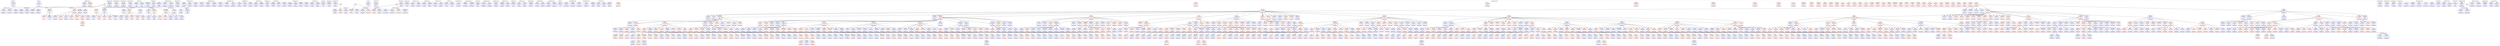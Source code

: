 digraph familytree {
subgraph cluster_Abe {
label = "Abe Clan"
rank=same
graph[style=dotted];
rankdir=TB
}
subgraph cluster_Akira {
label = "Akira Clan"
rank=same
graph[style=dotted];
rankdir=TB
1510 [label = "{<name> Grazia | <life> 1977-2055 | <age> 78 | <clan> Akira}" shape = "record", color = "blue"]
}
subgraph cluster_Aoki {
label = "Aoki Clan"
rank=same
graph[style=dotted];
rankdir=TB
1275 [label = "{<name> Kati | <life> 1951-2022 | <age> 71 | <clan> Aoki}" shape = "record", color = "blue"]
}
subgraph cluster_Ashenfire {
label = "Ashenfire Clan"
rank=same
graph[style=dotted];
rankdir=TB
471 [label = "{<name> Ellswerth | <life> 2012-2062 | <age> 50 | <clan> Ashenfire}" shape = "record", color = "red"]
1082 [label = "{<name> Boonie | <life> 1981-2063 | <age> 82 | <clan> Ashenfire}" shape = "record", color = "blue"]
}
subgraph cluster_Ashenmourn {
label = "Ashenmourn Clan"
rank=same
graph[style=dotted];
rankdir=TB
782 [label = "{<name> Hunter | <life> 2016-2019 | <age> 3 | <clan> Ashenmourn}" shape = "record", color = "blue"]
1619 [label = "{<name> Kathe | <life> 1971-2051 | <age> 80 | <clan> Ashenmourn}" shape = "record", color = "blue"]
}
subgraph cluster_Blacksteel {
label = "Blacksteel Clan"
rank=same
graph[style=dotted];
rankdir=TB
935 [label = "{<name> Maurizia | <life> 1946-2008 | <age> 62 | <clan> Blacksteel}" shape = "record", color = "blue"]
}
subgraph cluster_Blackthistle {
label = "Blackthistle Clan"
rank=same
graph[style=dotted];
rankdir=TB
1752 [label = "{<name> Marsh | <life> 1998-2061 | <age> 63 | <clan> Blackthistle}" shape = "record", color = "blue"]
}
subgraph cluster_Bladeflame {
label = "Bladeflame Clan"
rank=same
graph[style=dotted];
rankdir=TB
582 [label = "{<name> Ronny | <life> 1999-2066 | <age> 67 | <clan> Bladeflame}" shape = "record", color = "blue"]
711 [label = "{<name> Veronica | <life> 1998-2003 | <age> 5 | <clan> Bladeflame}" shape = "record", color = "blue"]
1216 [label = "{<name> Neddy | <life> 2002-2093 | <age> 91 | <clan> Bladeflame}" shape = "record", color = "blue"]
1366 [label = "{<name> Harriett | <life> 1999-2061 | <age> 62 | <clan> Bladeflame}" shape = "record", color = "blue"]
1835 [label = "{<name> Jervis | <life> 1965-2035 | <age> 70 | <clan> Bladeflame}" shape = "record", color = "blue"]
}
subgraph cluster_Bloodmoon {
label = "Bloodmoon Clan"
rank=same
graph[style=dotted];
rankdir=TB
103 [label = "{<name> Vincenty | <life> 2001-2085 | <age> 84 | <clan> Bloodmoon}" shape = "record", color = "blue"]
}
subgraph cluster_Bloodrune {
label = "Bloodrune Clan"
rank=same
graph[style=dotted];
rankdir=TB
113 [label = "{<name> Lorenza | <life> 1965-2044 | <age> 79 | <clan> Bloodrune}" shape = "record", color = "blue"]
}
subgraph cluster_Chiba {
label = "Chiba Clan"
rank=same
graph[style=dotted];
rankdir=TB
206 [label = "{<name> Hasty | <life> 2009-2088 | <age> 79 | <clan> Chiba}" shape = "record", color = "blue"]
732 [label = "{<name> Ahmad | <life> 1996-2070 | <age> 74 | <clan> Chiba}" shape = "record", color = "blue"]
}
subgraph cluster_Darkfire {
label = "Darkfire Clan"
rank=same
graph[style=dotted];
rankdir=TB
259 [label = "{<name> Bartlett | <life> 1990-2079 | <age> 89 | <clan> Darkfire}" shape = "record", color = "blue"]
633 [label = "{<name> Garrot | <life> 1966-2028 | <age> 62 | <clan> Darkfire}" shape = "record", color = "blue"]
1849 [label = "{<name> Constantina | <life> 2002-2061 | <age> 59 | <clan> Darkfire}" shape = "record", color = "blue"]
}
subgraph cluster_Dragonbane {
label = "Dragonbane Clan"
rank=same
graph[style=dotted];
rankdir=TB
1531 [label = "{<name> Cynde | <life> 2001-2050 | <age> 49 | <clan> Dragonbane}" shape = "record", color = "blue"]
1633 [label = "{<name> Hercule | <life> 2000-2057 | <age> 57 | <clan> Dragonbane}" shape = "record", color = "blue"]
}
subgraph cluster_Dragonfire {
label = "Dragonfire Clan"
rank=same
graph[style=dotted];
rankdir=TB
182 [label = "{<name> Hermon | <life> 2004-2095 | <age> 91 | <clan> Dragonfire}" shape = "record", color = "blue"]
}
subgraph cluster_Dreadstorm {
label = "Dreadstorm Clan"
rank=same
graph[style=dotted];
rankdir=TB
}
subgraph cluster_Dreadthorn {
label = "Dreadthorn Clan"
rank=same
graph[style=dotted];
rankdir=TB
7 [label = "{<name> Arabel | <life> 1935-1991 | <age> 56 | <clan> Dreadthorn}" shape = "record", color = "blue"]
600 [label = "{<name> Julina | <life> 1999-2034 | <age> 35 | <clan> Dreadthorn}" shape = "record", color = "blue"]
1722 [label = "{<name> Renee | <life> 1989-2065 | <age> 76 | <clan> Dreadthorn}" shape = "record", color = "blue"]
}
subgraph cluster_Duskbreaker {
label = "Duskbreaker Clan"
rank=same
graph[style=dotted];
rankdir=TB
143 [label = "{<name> Joycelin | <life> 2002-2082 | <age> 80 | <clan> Duskbreaker}" shape = "record", color = "blue"]
788 [label = "{<name> Donella | <life> 1997-2063 | <age> 66 | <clan> Duskbreaker}" shape = "record", color = "blue"]
875 [label = "{<name> Dulcine | <life> 1991-2085 | <age> 94 | <clan> Duskbreaker}" shape = "record", color = "blue"]
1451 [label = "{<name> Herculie | <life> 1951-2011 | <age> 60 | <clan> Duskbreaker}" shape = "record", color = "blue"]
}
subgraph cluster_Duskwhisper {
label = "Duskwhisper Clan"
rank=same
graph[style=dotted];
rankdir=TB
1206 [label = "{<name> Lyda | <life> 1948-2016 | <age> 68 | <clan> Duskwhisper}" shape = "record", color = "blue"]
1682 [label = "{<name> Dennie | <life> 1980-2047 | <age> 67 | <clan> Duskwhisper}" shape = "record", color = "blue"]
}
subgraph cluster_Emberfall {
label = "Emberfall Clan"
rank=same
graph[style=dotted];
rankdir=TB
815 [label = "{<name> Debbie | <life> 2012-2090 | <age> 78 | <clan> Emberfall}" shape = "record", color = "blue"]
1277 [label = "{<name> Darill | <life> 1971-2031 | <age> 60 | <clan> Emberfall}" shape = "record", color = "blue"]
1575 [label = "{<name> Cinda | <life> 1987-2053 | <age> 66 | <clan> Emberfall}" shape = "record", color = "blue"]
}
subgraph cluster_Fireheart {
label = "Fireheart Clan"
rank=same
graph[style=dotted];
rankdir=TB
857 [label = "{<name> Reggie | <life> 1989-2086 | <age> 97 | <clan> Fireheart}" shape = "record", color = "blue"]
1560 [label = "{<name> Issiah | <life> 1994-2052 | <age> 58 | <clan> Fireheart}" shape = "record", color = "blue"]
}
subgraph cluster_Firesong {
label = "Firesong Clan"
rank=same
graph[style=dotted];
rankdir=TB
1135 [label = "{<name> Becka | <life> 2007-2067 | <age> 60 | <clan> Firesong}" shape = "record", color = "blue"]
}
subgraph cluster_Frostfall {
label = "Frostfall Clan"
rank=same
graph[style=dotted];
rankdir=TB
420 [label = "{<name> Juditha | <life> 1960-2037 | <age> 77 | <clan> Frostfall}" shape = "record", color = "blue"]
511 [label = "{<name> Hermie | <life> 1988-2056 | <age> 68 | <clan> Frostfall}" shape = "record", color = "blue"]
}
subgraph cluster_Frostthorn {
label = "Frostthorn Clan"
rank=same
graph[style=dotted];
rankdir=TB
82 [label = "{<name> Shirley | <life> 1986-2065 | <age> 79 | <clan> Frostthorn}" shape = "record", color = "blue"]
445 [label = "{<name> Anabelle | <life> 1985-2056 | <age> 71 | <clan> Frostthorn}" shape = "record", color = "blue"]
466 [label = "{<name> Mata | <life> 1996-2068 | <age> 72 | <clan> Frostthorn}" shape = "record", color = "blue"]
848 [label = "{<name> Evanne | <life> 1996-2048 | <age> 52 | <clan> Frostthorn}" shape = "record", color = "blue"]
1617 [label = "{<name> Robbie | <life> 1956-2026 | <age> 70 | <clan> Frostthorn}" shape = "record", color = "blue"]
}
subgraph cluster_Fujimoto {
label = "Fujimoto Clan"
rank=same
graph[style=dotted];
rankdir=TB
}
subgraph cluster_Haruki {
label = "Haruki Clan"
rank=same
graph[style=dotted];
rankdir=TB
}
subgraph cluster_Hayashi {
label = "Hayashi Clan"
rank=same
graph[style=dotted];
rankdir=TB
1000 [label = "{<name> Marijn | <life> 1970-2038 | <age> 68 | <clan> Hayashi}" shape = "record", color = "blue"]
1196 [label = "{<name> Margy | <life> 1988-2051 | <age> 63 | <clan> Hayashi}" shape = "record", color = "blue"]
}
subgraph cluster_Higashi {
label = "Higashi Clan"
rank=same
graph[style=dotted];
rankdir=TB
}
subgraph cluster_Hiroshi {
label = "Hiroshi Clan"
rank=same
graph[style=dotted];
rankdir=TB
}
subgraph cluster_Hoshino {
label = "Hoshino Clan"
rank=same
graph[style=dotted];
rankdir=TB
}
subgraph cluster_Inoue {
label = "Inoue Clan"
rank=same
graph[style=dotted];
rankdir=TB
524 [label = "{<name> Harris | <life> 1998-2047 | <age> 49 | <clan> Inoue}" shape = "record", color = "blue"]
}
subgraph cluster_Ironclaw {
label = "Ironclaw Clan"
rank=same
graph[style=dotted];
rankdir=TB
1811 [label = "{<name> Sebastien | <life> 2000-2075 | <age> 75 | <clan> Ironclaw}" shape = "record", color = "blue"]
}
subgraph cluster_Ironthorn {
label = "Ironthorn Clan"
rank=same
graph[style=dotted];
rankdir=TB
1393 [label = "{<name> Brenn | <life> 2003-2076 | <age> 73 | <clan> Ironthorn}" shape = "record", color = "blue"]
}
subgraph cluster_Ishikawa {
label = "Ishikawa Clan"
rank=same
graph[style=dotted];
rankdir=TB
276 [label = "{<name> Joelynn | <life> 1975-2046 | <age> 71 | <clan> Ishikawa}" shape = "record", color = "blue"]
1141 [label = "{<name> Annabelle | <life> 2030-2102 | <age> 72 | <clan> Ishikawa}" shape = "record", color = "red"]
1432 [label = "{<name> Idalia | <life> 1978-2039 | <age> 61 | <clan> Ishikawa}" shape = "record", color = "blue"]
1480 [label = "{<name> Daryl | <life> 2028-2119 | <age> 91 | <clan> Ishikawa}" shape = "record", color = "red"]
1782 [label = "{<name> Pepillo | <life> 1965-2045 | <age> 80 | <clan> Ishikawa}" shape = "record", color = "blue"]
}
subgraph cluster_Ito {
label = "Ito Clan"
rank=same
graph[style=dotted];
rankdir=TB
1067 [label = "{<name> Karol | <life> 2005-2073 | <age> 68 | <clan> Ito}" shape = "record", color = "blue"]
}
subgraph cluster_Kato {
label = "Kato Clan"
rank=same
graph[style=dotted];
rankdir=TB
741 [label = "{<name> Reagen | <life> 2006-2101 | <age> 95 | <clan> Kato}" shape = "record", color = "red"]
743 [label = "{<name> Ronna | <life> 2026-2027 | <age> 1 | <clan> Kato}" shape = "record", color = "red"]
744 [label = "{<name> Amelina | <life> 2028-2061 | <age> 33 | <clan> Kato}" shape = "record", color = "blue"]
}
subgraph cluster_Katsura {
label = "Katsura Clan"
rank=same
graph[style=dotted];
rankdir=TB
1302 [label = "{<name> Hattie | <life> 2000-2064 | <age> 64 | <clan> Katsura}" shape = "record", color = "blue"]
}
subgraph cluster_Kawasaki {
label = "Kawasaki Clan"
rank=same
graph[style=dotted];
rankdir=TB
3 [label = "{<name> Bobine | <life> 1910-1973 | <age> 63 | <clan> Kawasaki}" shape = "record", color = "blue"]
591 [label = "{<name> Julianne | <life> 2029-2104 | <age> 75 | <clan> Kawasaki}" shape = "record", color = "red"]
}
subgraph cluster_Kishi {
label = "Kishi Clan"
rank=same
graph[style=dotted];
rankdir=TB
}
subgraph cluster_Kobashi {
label = "Kobashi Clan"
rank=same
graph[style=dotted];
rankdir=TB
901 [label = "{<name> Binny | <life> 1995-2081 | <age> 86 | <clan> Kobashi}" shape = "record", color = "blue"]
}
subgraph cluster_Kobayashi {
label = "Kobayashi Clan"
rank=same
graph[style=dotted];
rankdir=TB
157 [label = "{<name> Alex | <life> 1988-2045 | <age> 57 | <clan> Kobayashi}" shape = "record", color = "blue"]
388 [label = "{<name> Christiano | <life> 2001-2054 | <age> 53 | <clan> Kobayashi}" shape = "record", color = "blue"]
673 [label = "{<name> Nada | <life> 1993-2069 | <age> 76 | <clan> Kobayashi}" shape = "record", color = "red"]
675 [label = "{<name> Stanislaw | <life> 2010-2011 | <age> 1 | <clan> Kobayashi}" shape = "record", color = "red"]
676 [label = "{<name> Jervis | <life> 2013-2098 | <age> 85 | <clan> Kobayashi}" shape = "record", color = "red"]
678 [label = "{<name> Adele | <life> 2030-2120 | <age> 90 | <clan> Kobayashi}" shape = "record", color = "red"]
687 [label = "{<name> Darcey | <life> 2017-2087 | <age> 70 | <clan> Kobayashi}" shape = "record", color = "blue"]
688 [label = "{<name> Lurlene | <life> 2020-2021 | <age> 1 | <clan> Kobayashi}" shape = "record", color = "blue"]
689 [label = "{<name> Jeno | <life> 2024-2025 | <age> 1 | <clan> Kobayashi}" shape = "record", color = "red"]
690 [label = "{<name> Corbin | <life> 2027-2112 | <age> 85 | <clan> Kobayashi}" shape = "record", color = "blue"]
691 [label = "{<name> Akim | <life> 2030-2101 | <age> 71 | <clan> Kobayashi}" shape = "record", color = "red"]
}
subgraph cluster_Kojima {
label = "Kojima Clan"
rank=same
graph[style=dotted];
rankdir=TB
}
subgraph cluster_Kumori {
label = "Kumori Clan"
rank=same
graph[style=dotted];
rankdir=TB
358 [label = "{<name> Sidonnie | <life> 1987-2044 | <age> 57 | <clan> Kumori}" shape = "record", color = "blue"]
}
subgraph cluster_Kuroda {
label = "Kuroda Clan"
rank=same
graph[style=dotted];
rankdir=TB
702 [label = "{<name> Reynard | <life> 1995-2071 | <age> 76 | <clan> Kuroda}" shape = "record", color = "blue"]
703 [label = "{<name> Byrann | <life> 1997-2071 | <age> 74 | <clan> Kuroda}" shape = "record", color = "red"]
704 [label = "{<name> Annadiane | <life> 2016-2017 | <age> 1 | <clan> Kuroda}" shape = "record", color = "blue"]
705 [label = "{<name> Brinna | <life> 2018-2075 | <age> 57 | <clan> Kuroda}" shape = "record", color = "blue"]
706 [label = "{<name> Vail | <life> 2021-2077 | <age> 56 | <clan> Kuroda}" shape = "record", color = "red"]
707 [label = "{<name> Jasper | <life> 2024-2025 | <age> 1 | <clan> Kuroda}" shape = "record", color = "red"]
708 [label = "{<name> Jules | <life> 2028-2113 | <age> 85 | <clan> Kuroda}" shape = "record", color = "red"]
}
subgraph cluster_Masuda {
label = "Masuda Clan"
rank=same
graph[style=dotted];
rankdir=TB
309 [label = "{<name> Oby | <life> 1991-2052 | <age> 61 | <clan> Masuda}" shape = "record", color = "blue"]
731 [label = "{<name> Olivia | <life> 2004-2070 | <age> 66 | <clan> Masuda}" shape = "record", color = "red"]
733 [label = "{<name> Vanda | <life> 2019-2081 | <age> 62 | <clan> Masuda}" shape = "record", color = "red"]
734 [label = "{<name> Ximenez | <life> 2022-2087 | <age> 65 | <clan> Masuda}" shape = "record", color = "blue"]
735 [label = "{<name> Tore | <life> 2024-2087 | <age> 63 | <clan> Masuda}" shape = "record", color = "blue"]
736 [label = "{<name> Dorene | <life> 2027-2111 | <age> 84 | <clan> Masuda}" shape = "record", color = "red"]
737 [label = "{<name> Merrie | <life> 2030-2095 | <age> 65 | <clan> Masuda}" shape = "record", color = "red"]
1405 [label = "{<name> Martie | <life> 1964-2036 | <age> 72 | <clan> Masuda}" shape = "record", color = "blue"]
}
subgraph cluster_Matsushita {
label = "Matsushita Clan"
rank=same
graph[style=dotted];
rankdir=TB
197 [label = "{<name> Lanie | <life> 1934-2003 | <age> 69 | <clan> Matsushita}" shape = "record", color = "blue"]
328 [label = "{<name> Arly | <life> 2006-2086 | <age> 80 | <clan> Matsushita}" shape = "record", color = "blue"]
}
subgraph cluster_Mistborn {
label = "Mistborn Clan"
rank=same
graph[style=dotted];
rankdir=TB
637 [label = "{<name> Corrina | <life> 1982-2038 | <age> 56 | <clan> Mistborn}" shape = "record", color = "blue"]
1685 [label = "{<name> Margi | <life> 1996-2069 | <age> 73 | <clan> Mistborn}" shape = "record", color = "blue"]
}
subgraph cluster_Miyamoto {
label = "Miyamoto Clan"
rank=same
graph[style=dotted];
rankdir=TB
713 [label = "{<name> Amy | <life> 1994-2038 | <age> 44 | <clan> Miyamoto}" shape = "record", color = "blue"]
742 [label = "{<name> Caryl | <life> 2008-2082 | <age> 74 | <clan> Miyamoto}" shape = "record", color = "blue"]
}
subgraph cluster_Mizuki {
label = "Mizuki Clan"
rank=same
graph[style=dotted];
rankdir=TB
888 [label = "{<name> Jacynth | <life> 1990-2065 | <age> 75 | <clan> Mizuki}" shape = "record", color = "blue"]
1593 [label = "{<name> Arline | <life> 1991-2062 | <age> 71 | <clan> Mizuki}" shape = "record", color = "blue"]
}
subgraph cluster_Moonchaser {
label = "Moonchaser Clan"
rank=same
graph[style=dotted];
rankdir=TB
1603 [label = "{<name> May | <life> 1993-2066 | <age> 73 | <clan> Moonchaser}" shape = "record", color = "blue"]
}
subgraph cluster_Moonshadow {
label = "Moonshadow Clan"
rank=same
graph[style=dotted];
rankdir=TB
966 [label = "{<name> Flemming | <life> 2004-2060 | <age> 56 | <clan> Moonshadow}" shape = "record", color = "blue"]
1343 [label = "{<name> Kaitlynn | <life> 1993-2043 | <age> 50 | <clan> Moonshadow}" shape = "record", color = "blue"]
}
subgraph cluster_Morita {
label = "Morita Clan"
rank=same
graph[style=dotted];
rankdir=TB
1 [label = "{<name> Jessica | <life> 1900-2000 | <age> 100 | <clan> Morita}" shape = "record", color = "blue"]
}
subgraph cluster_Nakagawa {
label = "Nakagawa Clan"
rank=same
graph[style=dotted];
rankdir=TB
}
subgraph cluster_Nakahara {
label = "Nakahara Clan"
rank=same
graph[style=dotted];
rankdir=TB
}
subgraph cluster_Nakamura {
label = "Nakamura Clan"
rank=same
graph[style=dotted];
rankdir=TB
}
subgraph cluster_Nakano {
label = "Nakano Clan"
rank=same
graph[style=dotted];
rankdir=TB
761 [label = "{<name> Aland | <life> 2009-2086 | <age> 77 | <clan> Nakano}" shape = "record", color = "red"]
763 [label = "{<name> Rori | <life> 2026-2120 | <age> 94 | <clan> Nakano}" shape = "record", color = "blue"]
764 [label = "{<name> El | <life> 2029-2093 | <age> 64 | <clan> Nakano}" shape = "record", color = "blue"]
1512 [label = "{<name> Tarra | <life> 2003-2071 | <age> 68 | <clan> Nakano}" shape = "record", color = "blue"]
}
subgraph cluster_Nightshade {
label = "Nightshade Clan"
rank=same
graph[style=dotted];
rankdir=TB
786 [label = "{<name> Ann | <life> 1980-2027 | <age> 47 | <clan> Nightshade}" shape = "record", color = "blue"]
1909 [label = "{<name> Reeva | <life> 1995-2038 | <age> 43 | <clan> Nightshade}" shape = "record", color = "blue"]
}
subgraph cluster_Nightthorn {
label = "Nightthorn Clan"
rank=same
graph[style=dotted];
rankdir=TB
16 [label = "{<name> Shane | <life> 1982-2051 | <age> 69 | <clan> Nightthorn}" shape = "record", color = "blue"]
}
subgraph cluster_Nishimura {
label = "Nishimura Clan"
rank=same
graph[style=dotted];
rankdir=TB
12 [label = "{<name> Pavla | <life> 1960-2025 | <age> 65 | <clan> Nishimura}" shape = "record", color = "blue"]
1837 [label = "{<name> Bearnard | <life> 1980-2060 | <age> 80 | <clan> Nishimura}" shape = "record", color = "blue"]
}
subgraph cluster_Ogawa {
label = "Ogawa Clan"
rank=same
graph[style=dotted];
rankdir=TB
639 [label = "{<name> Mallissa | <life> 1993-2064 | <age> 71 | <clan> Ogawa}" shape = "record", color = "blue"]
}
subgraph cluster_Okamura {
label = "Okamura Clan"
rank=same
graph[style=dotted];
rankdir=TB
784 [label = "{<name> Farlee | <life> 1971-2040 | <age> 69 | <clan> Okamura}" shape = "record", color = "blue"]
1425 [label = "{<name> Alvina | <life> 1943-2027 | <age> 84 | <clan> Okamura}" shape = "record", color = "blue"]
}
subgraph cluster_Ravencrest {
label = "Ravencrest Clan"
rank=same
graph[style=dotted];
rankdir=TB
826 [label = "{<name> Hermione | <life> 1990-2050 | <age> 60 | <clan> Ravencrest}" shape = "record", color = "blue"]
}
subgraph cluster_Ravenstrike {
label = "Ravenstrike Clan"
rank=same
graph[style=dotted];
rankdir=TB
}
subgraph cluster_Runeblade {
label = "Runeblade Clan"
rank=same
graph[style=dotted];
rankdir=TB
1080 [label = "{<name> Lezley | <life> 1964-2037 | <age> 73 | <clan> Runeblade}" shape = "record", color = "blue"]
1239 [label = "{<name> Berny | <life> 2003-2075 | <age> 72 | <clan> Runeblade}" shape = "record", color = "blue"]
}
subgraph cluster_Runebound {
label = "Runebound Clan"
rank=same
graph[style=dotted];
rankdir=TB
1265 [label = "{<name> Dulcinea | <life> 1994-2070 | <age> 76 | <clan> Runebound}" shape = "record", color = "blue"]
1300 [label = "{<name> Alden | <life> 1985-2074 | <age> 89 | <clan> Runebound}" shape = "record", color = "blue"]
}
subgraph cluster_Sakura {
label = "Sakura Clan"
rank=same
graph[style=dotted];
rankdir=TB
}
subgraph cluster_Sato {
label = "Sato Clan"
rank=same
graph[style=dotted];
rankdir=TB
493 [label = "{<name> Jervis | <life> 2004-2056 | <age> 52 | <clan> Sato}" shape = "record", color = "blue"]
}
subgraph cluster_Shadowblade {
label = "Shadowblade Clan"
rank=same
graph[style=dotted];
rankdir=TB
18 [label = "{<name> Hallie | <life> 1998-2070 | <age> 72 | <clan> Shadowblade}" shape = "record", color = "blue"]
37 [label = "{<name> Melina | <life> 2006-2083 | <age> 77 | <clan> Shadowblade}" shape = "record", color = "blue"]
506 [label = "{<name> Alonzo | <life> 1960-2002 | <age> 42 | <clan> Shadowblade}" shape = "record", color = "blue"]
}
subgraph cluster_Shadowfall {
label = "Shadowfall Clan"
rank=same
graph[style=dotted];
rankdir=TB
1140 [label = "{<name> Fred | <life> 2027-2028 | <age> 1 | <clan> Shadowfall}" shape = "record", color = "red"]
1237 [label = "{<name> Pascal | <life> 1987-2068 | <age> 81 | <clan> Shadowfall}" shape = "record", color = "blue"]
}
subgraph cluster_Shadowthorn {
label = "Shadowthorn Clan"
rank=same
graph[style=dotted];
rankdir=TB
1479 [label = "{<name> Vivian | <life> 2004-2072 | <age> 68 | <clan> Shadowthorn}" shape = "record", color = "blue"]
}
subgraph cluster_Shinoda {
label = "Shinoda Clan"
rank=same
graph[style=dotted];
rankdir=TB
278 [label = "{<name> Ulberto | <life> 2004-2093 | <age> 89 | <clan> Shinoda}" shape = "record", color = "blue"]
589 [label = "{<name> Tiffy | <life> 2002-2094 | <age> 92 | <clan> Shinoda}" shape = "record", color = "blue"]
677 [label = "{<name> Vinnie | <life> 2001-2093 | <age> 92 | <clan> Shinoda}" shape = "record", color = "blue"]
1917 [label = "{<name> Cameron | <life> 1964-2073 | <age> 109 | <clan> Shinoda}" shape = "record", color = "blue"]
}
subgraph cluster_Shirogane {
label = "Shirogane Clan"
rank=same
graph[style=dotted];
rankdir=TB
153 [label = "{<name> Eliot | <life> 1972-2017 | <age> 45 | <clan> Shirogane}" shape = "record", color = "blue"]
672 [label = "{<name> Gerri | <life> 1970-2042 | <age> 72 | <clan> Shirogane}" shape = "record", color = "blue"]
712 [label = "{<name> Eziechiele | <life> 2000-2058 | <age> 58 | <clan> Shirogane}" shape = "record", color = "red"]
714 [label = "{<name> Maxie | <life> 2016-2076 | <age> 60 | <clan> Shirogane}" shape = "record", color = "blue"]
715 [label = "{<name> Mace | <life> 2018-2019 | <age> 1 | <clan> Shirogane}" shape = "record", color = "red"]
716 [label = "{<name> Cynthy | <life> 2021-2022 | <age> 1 | <clan> Shirogane}" shape = "record", color = "red"]
717 [label = "{<name> Juan | <life> 2024-2092 | <age> 68 | <clan> Shirogane}" shape = "record", color = "blue"]
718 [label = "{<name> Elly | <life> 2027-2111 | <age> 84 | <clan> Shirogane}" shape = "record", color = "blue"]
}
subgraph cluster_Silentshadow {
label = "Silentshadow Clan"
rank=same
graph[style=dotted];
rankdir=TB
313 [label = "{<name> Jacenta | <life> 2020-2021 | <age> 1 | <clan> Silentshadow}" shape = "record", color = "blue"]
1923 [label = "{<name> Donni | <life> 2001-2041 | <age> 40 | <clan> Silentshadow}" shape = "record", color = "blue"]
}
subgraph cluster_Silentstrike {
label = "Silentstrike Clan"
rank=same
graph[style=dotted];
rankdir=TB
0 [label = "{<name> Curry | <life> 1900-2000 | <age> 100 | <clan> Silentstrike}" shape = "record", color = "red"]
2 [label = "{<name> Tracey | <life> 1920-1998 | <age> 78 | <clan> Silentstrike}" shape = "record", color = "red"]
4 [label = "{<name> Andreana | <life> 1935-1936 | <age> 1 | <clan> Silentstrike}" shape = "record", color = "red"]
5 [label = "{<name> Daryle | <life> 1938-1976 | <age> 38 | <clan> Silentstrike}" shape = "record", color = "blue"]
6 [label = "{<name> Putnam | <life> 1940-2012 | <age> 72 | <clan> Silentstrike}" shape = "record", color = "red"]
8 [label = "{<name> Anet | <life> 1959-2034 | <age> 75 | <clan> Silentstrike}" shape = "record", color = "blue"]
9 [label = "{<name> Arvy | <life> 1962-2014 | <age> 52 | <clan> Silentstrike}" shape = "record", color = "blue"]
10 [label = "{<name> Carmella | <life> 1965-1966 | <age> 1 | <clan> Silentstrike}" shape = "record", color = "blue"]
11 [label = "{<name> Nikolas | <life> 1967-2038 | <age> 71 | <clan> Silentstrike}" shape = "record", color = "red"]
13 [label = "{<name> Lucilia | <life> 1985-1986 | <age> 1 | <clan> Silentstrike}" shape = "record", color = "blue"]
14 [label = "{<name> Baryram | <life> 1988-1990 | <age> 2 | <clan> Silentstrike}" shape = "record", color = "blue"]
15 [label = "{<name> Adi | <life> 1991-2080 | <age> 89 | <clan> Silentstrike}" shape = "record", color = "red"]
17 [label = "{<name> Oliviero | <life> 2009-2100 | <age> 91 | <clan> Silentstrike}" shape = "record", color = "red"]
19 [label = "{<name> Rose | <life> 2025-2101 | <age> 76 | <clan> Silentstrike}" shape = "record", color = "red"]
20 [label = "{<name> Misti | <life> 2028-2093 | <age> 65 | <clan> Silentstrike}" shape = "record", color = "red"]
36 [label = "{<name> Noel | <life> 2011-2095 | <age> 84 | <clan> Silentstrike}" shape = "record", color = "red"]
38 [label = "{<name> Robb | <life> 2028-2029 | <age> 1 | <clan> Silentstrike}" shape = "record", color = "red"]
55 [label = "{<name> Corella | <life> 2014-2017 | <age> 3 | <clan> Silentstrike}" shape = "record", color = "blue"]
56 [label = "{<name> Fanechka | <life> 2017-2018 | <age> 1 | <clan> Silentstrike}" shape = "record", color = "blue"]
57 [label = "{<name> Granville | <life> 2020-2026 | <age> 6 | <clan> Silentstrike}" shape = "record", color = "blue"]
58 [label = "{<name> Casar | <life> 2022-2086 | <age> 64 | <clan> Silentstrike}" shape = "record", color = "red"]
59 [label = "{<name> Rayshell | <life> 2025-2110 | <age> 85 | <clan> Silentstrike}" shape = "record", color = "blue"]
71 [label = "{<name> Nicoli | <life> 1994-2058 | <age> 64 | <clan> Silentstrike}" shape = "record", color = "blue"]
72 [label = "{<name> Felizio | <life> 2006-2070 | <age> 64 | <clan> Silentstrike}" shape = "record", color = "red"]
73 [label = "{<name> Amery | <life> 2024-2107 | <age> 83 | <clan> Silentstrike}" shape = "record", color = "blue"]
74 [label = "{<name> Joey | <life> 2027-2028 | <age> 1 | <clan> Silentstrike}" shape = "record", color = "red"]
75 [label = "{<name> Bryn | <life> 2030-2113 | <age> 83 | <clan> Silentstrike}" shape = "record", color = "blue"]
81 [label = "{<name> Samuel | <life> 1998-2068 | <age> 70 | <clan> Silentstrike}" shape = "record", color = "red"]
83 [label = "{<name> Roshelle | <life> 2014-2065 | <age> 51 | <clan> Silentstrike}" shape = "record", color = "blue"]
84 [label = "{<name> Mufi | <life> 2017-2018 | <age> 1 | <clan> Silentstrike}" shape = "record", color = "blue"]
85 [label = "{<name> Brennan | <life> 2019-2097 | <age> 78 | <clan> Silentstrike}" shape = "record", color = "red"]
86 [label = "{<name> Linnell | <life> 2022-2067 | <age> 45 | <clan> Silentstrike}" shape = "record", color = "red"]
87 [label = "{<name> Noellyn | <life> 2025-2096 | <age> 71 | <clan> Silentstrike}" shape = "record", color = "blue"]
88 [label = "{<name> Roy | <life> 2029-2100 | <age> 71 | <clan> Silentstrike}" shape = "record", color = "red"]
93 [label = "{<name> Darill | <life> 2001-2073 | <age> 72 | <clan> Silentstrike}" shape = "record", color = "blue"]
94 [label = "{<name> Verile | <life> 2006-2074 | <age> 68 | <clan> Silentstrike}" shape = "record", color = "red"]
95 [label = "{<name> Bernadina | <life> 2028-2029 | <age> 1 | <clan> Silentstrike}" shape = "record", color = "blue"]
96 [label = "{<name> Miran | <life> 2030-2097 | <age> 67 | <clan> Silentstrike}" shape = "record", color = "red"]
102 [label = "{<name> Marc | <life> 2004-2070 | <age> 66 | <clan> Silentstrike}" shape = "record", color = "red"]
104 [label = "{<name> Fowler | <life> 2022-2100 | <age> 78 | <clan> Silentstrike}" shape = "record", color = "blue"]
105 [label = "{<name> Gordie | <life> 2025-2116 | <age> 91 | <clan> Silentstrike}" shape = "record", color = "blue"]
106 [label = "{<name> Cristy | <life> 2027-2028 | <age> 1 | <clan> Silentstrike}" shape = "record", color = "red"]
107 [label = "{<name> Eunice | <life> 2030-2034 | <age> 4 | <clan> Silentstrike}" shape = "record", color = "blue"]
112 [label = "{<name> Jeannette | <life> 1971-2034 | <age> 63 | <clan> Silentstrike}" shape = "record", color = "red"]
114 [label = "{<name> Joya | <life> 1989-2035 | <age> 46 | <clan> Silentstrike}" shape = "record", color = "red"]
116 [label = "{<name> Gregory | <life> 2008-2055 | <age> 47 | <clan> Silentstrike}" shape = "record", color = "blue"]
117 [label = "{<name> Deny | <life> 2010-2069 | <age> 59 | <clan> Silentstrike}" shape = "record", color = "blue"]
118 [label = "{<name> Sheffield | <life> 2012-2016 | <age> 4 | <clan> Silentstrike}" shape = "record", color = "red"]
119 [label = "{<name> Yettie | <life> 2014-2085 | <age> 71 | <clan> Silentstrike}" shape = "record", color = "blue"]
120 [label = "{<name> Sissie | <life> 2017-2081 | <age> 64 | <clan> Silentstrike}" shape = "record", color = "red"]
121 [label = "{<name> Cal | <life> 2021-2115 | <age> 94 | <clan> Silentstrike}" shape = "record", color = "red"]
122 [label = "{<name> Eileen | <life> 2027-2028 | <age> 1 | <clan> Silentstrike}" shape = "record", color = "blue"]
123 [label = "{<name> Estrella | <life> 1992-2056 | <age> 64 | <clan> Silentstrike}" shape = "record", color = "blue"]
124 [label = "{<name> Guthry | <life> 1993-2064 | <age> 71 | <clan> Silentstrike}" shape = "record", color = "red"]
125 [label = "{<name> Den | <life> 2012-2101 | <age> 89 | <clan> Silentstrike}" shape = "record", color = "red"]
126 [label = "{<name> Lem | <life> 2015-2016 | <age> 1 | <clan> Silentstrike}" shape = "record", color = "red"]
127 [label = "{<name> Rea | <life> 2018-2019 | <age> 1 | <clan> Silentstrike}" shape = "record", color = "blue"]
128 [label = "{<name> Roth | <life> 2020-2033 | <age> 13 | <clan> Silentstrike}" shape = "record", color = "red"]
129 [label = "{<name> Beatriz | <life> 2022-2115 | <age> 93 | <clan> Silentstrike}" shape = "record", color = "red"]
130 [label = "{<name> Tobit | <life> 2024-2116 | <age> 92 | <clan> Silentstrike}" shape = "record", color = "red"]
131 [label = "{<name> Phineas | <life> 2026-2129 | <age> 103 | <clan> Silentstrike}" shape = "record", color = "red"]
132 [label = "{<name> Kirbee | <life> 2029-2038 | <age> 9 | <clan> Silentstrike}" shape = "record", color = "blue"]
134 [label = "{<name> Pierson | <life> 1994-2026 | <age> 32 | <clan> Silentstrike}" shape = "record", color = "blue"]
135 [label = "{<name> Lind | <life> 2001-2109 | <age> 108 | <clan> Silentstrike}" shape = "record", color = "red"]
136 [label = "{<name> Darrel | <life> 2019-2020 | <age> 1 | <clan> Silentstrike}" shape = "record", color = "blue"]
137 [label = "{<name> Doralin | <life> 2022-2088 | <age> 66 | <clan> Silentstrike}" shape = "record", color = "blue"]
138 [label = "{<name> Andrew | <life> 2025-2116 | <age> 91 | <clan> Silentstrike}" shape = "record", color = "blue"]
139 [label = "{<name> Jarred | <life> 1998-2050 | <age> 52 | <clan> Silentstrike}" shape = "record", color = "blue"]
140 [label = "{<name> Patrizio | <life> 2000-2085 | <age> 85 | <clan> Silentstrike}" shape = "record", color = "red"]
141 [label = "{<name> Charo | <life> 2002-2003 | <age> 1 | <clan> Silentstrike}" shape = "record", color = "red"]
142 [label = "{<name> Sheeree | <life> 2007-2074 | <age> 67 | <clan> Silentstrike}" shape = "record", color = "red"]
144 [label = "{<name> Grantham | <life> 2026-2027 | <age> 1 | <clan> Silentstrike}" shape = "record", color = "blue"]
145 [label = "{<name> Geralda | <life> 2029-2038 | <age> 9 | <clan> Silentstrike}" shape = "record", color = "blue"]
151 [label = "{<name> Harley | <life> 2010-2085 | <age> 75 | <clan> Silentstrike}" shape = "record", color = "blue"]
152 [label = "{<name> Agnella | <life> 1978-1987 | <age> 9 | <clan> Silentstrike}" shape = "record", color = "red"]
154 [label = "{<name> Hodge | <life> 1993-1994 | <age> 1 | <clan> Silentstrike}" shape = "record", color = "blue"]
155 [label = "{<name> Dag | <life> 1996-2078 | <age> 82 | <clan> Silentstrike}" shape = "record", color = "blue"]
156 [label = "{<name> Lenna | <life> 1999-2059 | <age> 60 | <clan> Silentstrike}" shape = "record", color = "red"]
158 [label = "{<name> Cirillo | <life> 2015-2021 | <age> 6 | <clan> Silentstrike}" shape = "record", color = "red"]
159 [label = "{<name> Meggy | <life> 2017-2018 | <age> 1 | <clan> Silentstrike}" shape = "record", color = "blue"]
160 [label = "{<name> Matthiew | <life> 2019-2083 | <age> 64 | <clan> Silentstrike}" shape = "record", color = "blue"]
161 [label = "{<name> Alvera | <life> 2022-2023 | <age> 1 | <clan> Silentstrike}" shape = "record", color = "red"]
162 [label = "{<name> Horton | <life> 2024-2025 | <age> 1 | <clan> Silentstrike}" shape = "record", color = "blue"]
163 [label = "{<name> Ichabod | <life> 2027-2099 | <age> 72 | <clan> Silentstrike}" shape = "record", color = "blue"]
164 [label = "{<name> Aristotle | <life> 2030-2079 | <age> 49 | <clan> Silentstrike}" shape = "record", color = "red"]
179 [label = "{<name> Donica | <life> 2002-2003 | <age> 1 | <clan> Silentstrike}" shape = "record", color = "red"]
180 [label = "{<name> Christie | <life> 2005-2006 | <age> 1 | <clan> Silentstrike}" shape = "record", color = "red"]
181 [label = "{<name> Astrix | <life> 2008-2072 | <age> 64 | <clan> Silentstrike}" shape = "record", color = "red"]
183 [label = "{<name> Carlie | <life> 2023-2024 | <age> 1 | <clan> Silentstrike}" shape = "record", color = "blue"]
184 [label = "{<name> Barnard | <life> 2026-2027 | <age> 1 | <clan> Silentstrike}" shape = "record", color = "red"]
185 [label = "{<name> Davon | <life> 2028-2098 | <age> 70 | <clan> Silentstrike}" shape = "record", color = "blue"]
186 [label = "{<name> Daphene | <life> 2030-2094 | <age> 64 | <clan> Silentstrike}" shape = "record", color = "blue"]
194 [label = "{<name> Jerri | <life> 2011-2074 | <age> 63 | <clan> Silentstrike}" shape = "record", color = "blue"]
195 [label = "{<name> Matthew | <life> 2013-2019 | <age> 6 | <clan> Silentstrike}" shape = "record", color = "blue"]
196 [label = "{<name> Ferdie | <life> 1943-2039 | <age> 96 | <clan> Silentstrike}" shape = "record", color = "red"]
198 [label = "{<name> Parnell | <life> 1959-2024 | <age> 65 | <clan> Silentstrike}" shape = "record", color = "blue"]
199 [label = "{<name> Granthem | <life> 1964-2038 | <age> 74 | <clan> Silentstrike}" shape = "record", color = "red"]
200 [label = "{<name> Rhianon | <life> 1981-2026 | <age> 45 | <clan> Silentstrike}" shape = "record", color = "blue"]
201 [label = "{<name> Clyde | <life> 1984-1985 | <age> 1 | <clan> Silentstrike}" shape = "record", color = "red"]
202 [label = "{<name> Vina | <life> 1986-2046 | <age> 60 | <clan> Silentstrike}" shape = "record", color = "blue"]
203 [label = "{<name> Nonie | <life> 1995-2075 | <age> 80 | <clan> Silentstrike}" shape = "record", color = "red"]
204 [label = "{<name> Cathi | <life> 2012-2014 | <age> 2 | <clan> Silentstrike}" shape = "record", color = "red"]
205 [label = "{<name> Yasmeen | <life> 2015-2082 | <age> 67 | <clan> Silentstrike}" shape = "record", color = "red"]
207 [label = "{<name> Gwenette | <life> 2030-2075 | <age> 45 | <clan> Silentstrike}" shape = "record", color = "blue"]
215 [label = "{<name> Em | <life> 2017-2067 | <age> 50 | <clan> Silentstrike}" shape = "record", color = "red"]
216 [label = "{<name> Martha | <life> 2020-2122 | <age> 102 | <clan> Silentstrike}" shape = "record", color = "red"]
217 [label = "{<name> Jacqui | <life> 2022-2090 | <age> 68 | <clan> Silentstrike}" shape = "record", color = "red"]
218 [label = "{<name> Oona | <life> 2024-2107 | <age> 83 | <clan> Silentstrike}" shape = "record", color = "red"]
219 [label = "{<name> Ulrika | <life> 2026-2082 | <age> 56 | <clan> Silentstrike}" shape = "record", color = "red"]
222 [label = "{<name> Aldridge | <life> 1988-2062 | <age> 74 | <clan> Silentstrike}" shape = "record", color = "blue"]
223 [label = "{<name> Clarisse | <life> 2002-2077 | <age> 75 | <clan> Silentstrike}" shape = "record", color = "red"]
224 [label = "{<name> Rowney | <life> 2016-2101 | <age> 85 | <clan> Silentstrike}" shape = "record", color = "blue"]
223 [label = "{<name> Mort | <life> 2002-2016 | <age> 14 | <clan> Silentstrike}" shape = "record", color = "red"]
226 [label = "{<name> Rafaellle | <life> 2019-2059 | <age> 40 | <clan> Silentstrike}" shape = "record", color = "red"]
227 [label = "{<name> Ham | <life> 2021-2022 | <age> 1 | <clan> Silentstrike}" shape = "record", color = "red"]
228 [label = "{<name> Milzie | <life> 2024-2025 | <age> 1 | <clan> Silentstrike}" shape = "record", color = "blue"]
229 [label = "{<name> Irina | <life> 2027-2031 | <age> 4 | <clan> Silentstrike}" shape = "record", color = "blue"]
230 [label = "{<name> Nico | <life> 2030-2101 | <age> 71 | <clan> Silentstrike}" shape = "record", color = "red"]
235 [label = "{<name> Guglielmo | <life> 1991-2050 | <age> 59 | <clan> Silentstrike}" shape = "record", color = "blue"]
236 [label = "{<name> Dunc | <life> 2000-2094 | <age> 94 | <clan> Silentstrike}" shape = "record", color = "red"]
237 [label = "{<name> Valaria | <life> 2016-2108 | <age> 92 | <clan> Silentstrike}" shape = "record", color = "blue"]
238 [label = "{<name> Judy | <life> 2019-2099 | <age> 80 | <clan> Silentstrike}" shape = "record", color = "blue"]
239 [label = "{<name> Barde | <life> 2021-2092 | <age> 71 | <clan> Silentstrike}" shape = "record", color = "blue"]
240 [label = "{<name> Rossie | <life> 2024-2026 | <age> 2 | <clan> Silentstrike}" shape = "record", color = "red"]
241 [label = "{<name> Thedric | <life> 2027-2094 | <age> 67 | <clan> Silentstrike}" shape = "record", color = "blue"]
242 [label = "{<name> Kala | <life> 2029-2111 | <age> 82 | <clan> Silentstrike}" shape = "record", color = "red"]
246 [label = "{<name> Duffy | <life> 1996-2063 | <age> 67 | <clan> Silentstrike}" shape = "record", color = "blue"]
247 [label = "{<name> Pearce | <life> 2009-2076 | <age> 67 | <clan> Silentstrike}" shape = "record", color = "red"]
248 [label = "{<name> Darryl | <life> 2025-2119 | <age> 94 | <clan> Silentstrike}" shape = "record", color = "blue"]
249 [label = "{<name> Clarence | <life> 2028-2101 | <age> 73 | <clan> Silentstrike}" shape = "record", color = "red"]
250 [label = "{<name> Marlyn | <life> 2030-2031 | <age> 1 | <clan> Silentstrike}" shape = "record", color = "red"]
258 [label = "{<name> Jacob | <life> 2002-2078 | <age> 76 | <clan> Silentstrike}" shape = "record", color = "red"]
260 [label = "{<name> Fionna | <life> 2018-2073 | <age> 55 | <clan> Silentstrike}" shape = "record", color = "red"]
261 [label = "{<name> Lindie | <life> 2020-2021 | <age> 1 | <clan> Silentstrike}" shape = "record", color = "blue"]
262 [label = "{<name> Jarrad | <life> 2022-2032 | <age> 10 | <clan> Silentstrike}" shape = "record", color = "red"]
263 [label = "{<name> Ethelyn | <life> 2025-2110 | <age> 85 | <clan> Silentstrike}" shape = "record", color = "red"]
264 [label = "{<name> Brittne | <life> 2027-2109 | <age> 82 | <clan> Silentstrike}" shape = "record", color = "red"]
265 [label = "{<name> Pippy | <life> 2030-2091 | <age> 61 | <clan> Silentstrike}" shape = "record", color = "blue"]
270 [label = "{<name> Torry | <life> 2011-2014 | <age> 3 | <clan> Silentstrike}" shape = "record", color = "blue"]
271 [label = "{<name> Dalis | <life> 1961-2027 | <age> 66 | <clan> Silentstrike}" shape = "record", color = "red"]
272 [label = "{<name> Aloisia | <life> 1963-2013 | <age> 50 | <clan> Silentstrike}" shape = "record", color = "blue"]
273 [label = "{<name> Hermon | <life> 1972-2060 | <age> 88 | <clan> Silentstrike}" shape = "record", color = "red"]
274 [label = "{<name> Smith | <life> 1990-1994 | <age> 4 | <clan> Silentstrike}" shape = "record", color = "red"]
275 [label = "{<name> Dulcy | <life> 1992-2072 | <age> 80 | <clan> Silentstrike}" shape = "record", color = "red"]
277 [label = "{<name> Bearnard | <life> 2008-2077 | <age> 69 | <clan> Silentstrike}" shape = "record", color = "red"]
279 [label = "{<name> Chelsy | <life> 2027-2028 | <age> 1 | <clan> Silentstrike}" shape = "record", color = "blue"]
280 [label = "{<name> Iggy | <life> 2030-2035 | <age> 5 | <clan> Silentstrike}" shape = "record", color = "red"]
289 [label = "{<name> Forester | <life> 2011-2023 | <age> 12 | <clan> Silentstrike}" shape = "record", color = "red"]
290 [label = "{<name> Shela | <life> 2014-2015 | <age> 1 | <clan> Silentstrike}" shape = "record", color = "red"]
291 [label = "{<name> Lucina | <life> 2017-2072 | <age> 55 | <clan> Silentstrike}" shape = "record", color = "red"]
292 [label = "{<name> Zorah | <life> 2019-2128 | <age> 109 | <clan> Silentstrike}" shape = "record", color = "red"]
293 [label = "{<name> Karylin | <life> 2023-2024 | <age> 1 | <clan> Silentstrike}" shape = "record", color = "blue"]
294 [label = "{<name> Darrell | <life> 2026-2099 | <age> 73 | <clan> Silentstrike}" shape = "record", color = "blue"]
295 [label = "{<name> Orazio | <life> 2028-2089 | <age> 61 | <clan> Silentstrike}" shape = "record", color = "blue"]
307 [label = "{<name> Birgitta | <life> 1994-1996 | <age> 2 | <clan> Silentstrike}" shape = "record", color = "blue"]
308 [label = "{<name> Merrill | <life> 1996-2071 | <age> 75 | <clan> Silentstrike}" shape = "record", color = "red"]
310 [label = "{<name> Magdalen | <life> 2017-2095 | <age> 78 | <clan> Silentstrike}" shape = "record", color = "blue"]
308 [label = "{<name> Francyne | <life> 1996-2017 | <age> 21 | <clan> Silentstrike}" shape = "record", color = "red"]
311 [label = "{<name> Peyter | <life> 1999-2033 | <age> 34 | <clan> Silentstrike}" shape = "record", color = "red"]
315 [label = "{<name> Gabriell | <life> 2025-2029 | <age> 4 | <clan> Silentstrike}" shape = "record", color = "blue"]
316 [label = "{<name> Lorene | <life> 2028-2080 | <age> 52 | <clan> Silentstrike}" shape = "record", color = "red"]
319 [label = "{<name> Tremaine | <life> 2003-2005 | <age> 2 | <clan> Silentstrike}" shape = "record", color = "blue"]
320 [label = "{<name> Noami | <life> 2006-2007 | <age> 1 | <clan> Silentstrike}" shape = "record", color = "red"]
321 [label = "{<name> Joli | <life> 2009-2082 | <age> 73 | <clan> Silentstrike}" shape = "record", color = "blue"]
322 [label = "{<name> Abbot | <life> 1966-2053 | <age> 87 | <clan> Silentstrike}" shape = "record", color = "blue"]
323 [label = "{<name> George | <life> 1974-2033 | <age> 59 | <clan> Silentstrike}" shape = "record", color = "red"]
324 [label = "{<name> Brig | <life> 1992-2064 | <age> 72 | <clan> Silentstrike}" shape = "record", color = "blue"]
325 [label = "{<name> Beryle | <life> 1994-2090 | <age> 96 | <clan> Silentstrike}" shape = "record", color = "red"]
327 [label = "{<name> Barbabra | <life> 2010-2075 | <age> 65 | <clan> Silentstrike}" shape = "record", color = "red"]
329 [label = "{<name> Fleurette | <life> 2028-2100 | <age> 72 | <clan> Silentstrike}" shape = "record", color = "blue"]
336 [label = "{<name> Louis | <life> 2012-2075 | <age> 63 | <clan> Silentstrike}" shape = "record", color = "blue"]
337 [label = "{<name> Malcolm | <life> 2015-2119 | <age> 104 | <clan> Silentstrike}" shape = "record", color = "red"]
338 [label = "{<name> Florrie | <life> 2017-2088 | <age> 71 | <clan> Silentstrike}" shape = "record", color = "red"]
339 [label = "{<name> Sven | <life> 2019-2020 | <age> 1 | <clan> Silentstrike}" shape = "record", color = "red"]
340 [label = "{<name> Grange | <life> 2021-2035 | <age> 14 | <clan> Silentstrike}" shape = "record", color = "blue"]
341 [label = "{<name> Rafi | <life> 2023-2107 | <age> 84 | <clan> Silentstrike}" shape = "record", color = "blue"]
342 [label = "{<name> Lurleen | <life> 2026-2108 | <age> 82 | <clan> Silentstrike}" shape = "record", color = "red"]
343 [label = "{<name> Seward | <life> 2030-2060 | <age> 30 | <clan> Silentstrike}" shape = "record", color = "red"]
356 [label = "{<name> Lucio | <life> 1996-1999 | <age> 3 | <clan> Silentstrike}" shape = "record", color = "red"]
357 [label = "{<name> Starlin | <life> 1998-2071 | <age> 73 | <clan> Silentstrike}" shape = "record", color = "red"]
359 [label = "{<name> Thorsten | <life> 2014-2074 | <age> 60 | <clan> Silentstrike}" shape = "record", color = "blue"]
360 [label = "{<name> Willdon | <life> 2017-2086 | <age> 69 | <clan> Silentstrike}" shape = "record", color = "red"]
361 [label = "{<name> Jana | <life> 2019-2125 | <age> 106 | <clan> Silentstrike}" shape = "record", color = "red"]
362 [label = "{<name> Almira | <life> 2021-2093 | <age> 72 | <clan> Silentstrike}" shape = "record", color = "red"]
363 [label = "{<name> Lorelei | <life> 2023-2097 | <age> 74 | <clan> Silentstrike}" shape = "record", color = "blue"]
364 [label = "{<name> Lowe | <life> 2025-2122 | <age> 97 | <clan> Silentstrike}" shape = "record", color = "red"]
365 [label = "{<name> Emmott | <life> 2027-2079 | <age> 52 | <clan> Silentstrike}" shape = "record", color = "blue"]
366 [label = "{<name> Mitchell | <life> 2030-2094 | <age> 64 | <clan> Silentstrike}" shape = "record", color = "red"]
382 [label = "{<name> Esdras | <life> 2001-2002 | <age> 1 | <clan> Silentstrike}" shape = "record", color = "blue"]
383 [label = "{<name> Garland | <life> 2003-2004 | <age> 1 | <clan> Silentstrike}" shape = "record", color = "blue"]
384 [label = "{<name> Ellis | <life> 2005-2006 | <age> 1 | <clan> Silentstrike}" shape = "record", color = "blue"]
385 [label = "{<name> Hildagarde | <life> 2007-2013 | <age> 6 | <clan> Silentstrike}" shape = "record", color = "blue"]
386 [label = "{<name> Garry | <life> 2013-2014 | <age> 1 | <clan> Silentstrike}" shape = "record", color = "blue"]
387 [label = "{<name> Benn | <life> 2015-2082 | <age> 67 | <clan> Silentstrike}" shape = "record", color = "red"]
408 [label = "{<name> Earvin | <life> 2017-2098 | <age> 81 | <clan> Silentstrike}" shape = "record", color = "red"]
419 [label = "{<name> Sunshine | <life> 1969-2052 | <age> 83 | <clan> Silentstrike}" shape = "record", color = "red"]
421 [label = "{<name> Matias | <life> 1986-1987 | <age> 1 | <clan> Silentstrike}" shape = "record", color = "red"]
422 [label = "{<name> Corny | <life> 1988-2061 | <age> 73 | <clan> Silentstrike}" shape = "record", color = "blue"]
423 [label = "{<name> Cecilia | <life> 1991-1996 | <age> 5 | <clan> Silentstrike}" shape = "record", color = "blue"]
424 [label = "{<name> Sanson | <life> 1993-2047 | <age> 54 | <clan> Silentstrike}" shape = "record", color = "blue"]
425 [label = "{<name> Blondie | <life> 1997-2074 | <age> 77 | <clan> Silentstrike}" shape = "record", color = "red"]
426 [label = "{<name> Lauren | <life> 2015-2082 | <age> 67 | <clan> Silentstrike}" shape = "record", color = "blue"]
427 [label = "{<name> Valentin | <life> 2018-2088 | <age> 70 | <clan> Silentstrike}" shape = "record", color = "blue"]
428 [label = "{<name> Irvine | <life> 2020-2097 | <age> 77 | <clan> Silentstrike}" shape = "record", color = "blue"]
429 [label = "{<name> Percy | <life> 2023-2025 | <age> 2 | <clan> Silentstrike}" shape = "record", color = "blue"]
430 [label = "{<name> Jefferey | <life> 2025-2096 | <age> 71 | <clan> Silentstrike}" shape = "record", color = "red"]
431 [label = "{<name> Alford | <life> 2028-2121 | <age> 93 | <clan> Silentstrike}" shape = "record", color = "blue"]
435 [label = "{<name> Charlie | <life> 1995-2036 | <age> 41 | <clan> Silentstrike}" shape = "record", color = "blue"]
436 [label = "{<name> Conroy | <life> 1998-2102 | <age> 104 | <clan> Silentstrike}" shape = "record", color = "red"]
437 [label = "{<name> Courtenay | <life> 2018-2100 | <age> 82 | <clan> Silentstrike}" shape = "record", color = "red"]
438 [label = "{<name> Dori | <life> 2021-2086 | <age> 65 | <clan> Silentstrike}" shape = "record", color = "blue"]
439 [label = "{<name> Philippe | <life> 2023-2107 | <age> 84 | <clan> Silentstrike}" shape = "record", color = "blue"]
440 [label = "{<name> Crystie | <life> 2026-2104 | <age> 78 | <clan> Silentstrike}" shape = "record", color = "blue"]
441 [label = "{<name> Franky | <life> 2029-2116 | <age> 87 | <clan> Silentstrike}" shape = "record", color = "blue"]
444 [label = "{<name> Malvina | <life> 1997-2073 | <age> 76 | <clan> Silentstrike}" shape = "record", color = "red"]
446 [label = "{<name> Stevy | <life> 2013-2069 | <age> 56 | <clan> Silentstrike}" shape = "record", color = "blue"]
447 [label = "{<name> Kellina | <life> 2016-2087 | <age> 71 | <clan> Silentstrike}" shape = "record", color = "blue"]
448 [label = "{<name> Kittie | <life> 2019-2095 | <age> 76 | <clan> Silentstrike}" shape = "record", color = "red"]
449 [label = "{<name> Juan | <life> 2021-2022 | <age> 1 | <clan> Silentstrike}" shape = "record", color = "red"]
450 [label = "{<name> Arlinda | <life> 2023-2081 | <age> 58 | <clan> Silentstrike}" shape = "record", color = "red"]
451 [label = "{<name> Corenda | <life> 2025-2076 | <age> 51 | <clan> Silentstrike}" shape = "record", color = "red"]
452 [label = "{<name> Erick | <life> 2028-2123 | <age> 95 | <clan> Silentstrike}" shape = "record", color = "blue"]
453 [label = "{<name> Kip | <life> 2030-2092 | <age> 62 | <clan> Silentstrike}" shape = "record", color = "blue"]
465 [label = "{<name> Hagen | <life> 2000-2044 | <age> 44 | <clan> Silentstrike}" shape = "record", color = "red"]
467 [label = "{<name> Allie | <life> 2017-2070 | <age> 53 | <clan> Silentstrike}" shape = "record", color = "red"]
468 [label = "{<name> Jenda | <life> 2019-2020 | <age> 1 | <clan> Silentstrike}" shape = "record", color = "red"]
469 [label = "{<name> Trey | <life> 2021-2111 | <age> 90 | <clan> Silentstrike}" shape = "record", color = "red"]
465 [label = "{<name> Shelton | <life> 2000-2021 | <age> 21 | <clan> Silentstrike}" shape = "record", color = "red"]
491 [label = "{<name> Kasper | <life> 2005-2007 | <age> 2 | <clan> Silentstrike}" shape = "record", color = "blue"]
492 [label = "{<name> Melisse | <life> 2007-2091 | <age> 84 | <clan> Silentstrike}" shape = "record", color = "red"]
494 [label = "{<name> Deane | <life> 2021-2022 | <age> 1 | <clan> Silentstrike}" shape = "record", color = "red"]
492 [label = "{<name> Ara | <life> 2007-2021 | <age> 14 | <clan> Silentstrike}" shape = "record", color = "red"]
505 [label = "{<name> Halsy | <life> 1975-2030 | <age> 55 | <clan> Silentstrike}" shape = "record", color = "red"]
507 [label = "{<name> Armin | <life> 1994-1996 | <age> 2 | <clan> Silentstrike}" shape = "record", color = "red"]
508 [label = "{<name> Clemence | <life> 1997-1998 | <age> 1 | <clan> Silentstrike}" shape = "record", color = "red"]
509 [label = "{<name> Leigha | <life> 1999-2000 | <age> 1 | <clan> Silentstrike}" shape = "record", color = "blue"]
510 [label = "{<name> Marietta | <life> 2002-2006 | <age> 4 | <clan> Silentstrike}" shape = "record", color = "red"]
512 [label = "{<name> Luisa | <life> 2006-2066 | <age> 60 | <clan> Silentstrike}" shape = "record", color = "blue"]
513 [label = "{<name> Dunc | <life> 2008-2052 | <age> 44 | <clan> Silentstrike}" shape = "record", color = "blue"]
514 [label = "{<name> Annamaria | <life> 2012-2094 | <age> 82 | <clan> Silentstrike}" shape = "record", color = "red"]
515 [label = "{<name> Boigie | <life> 2029-2112 | <age> 83 | <clan> Silentstrike}" shape = "record", color = "blue"]
522 [label = "{<name> Brenna | <life> 2010-2053 | <age> 43 | <clan> Silentstrike}" shape = "record", color = "blue"]
523 [label = "{<name> Othilia | <life> 2013-2091 | <age> 78 | <clan> Silentstrike}" shape = "record", color = "red"]
525 [label = "{<name> Lodovico | <life> 2028-2085 | <age> 57 | <clan> Silentstrike}" shape = "record", color = "blue"]
526 [label = "{<name> Temp | <life> 2030-2038 | <age> 8 | <clan> Silentstrike}" shape = "record", color = "blue"]
523 [label = "{<name> Claribel | <life> 2013-2062 | <age> 49 | <clan> Silentstrike}" shape = "record", color = "red"]
541 [label = "{<name> Haleigh | <life> 2019-2084 | <age> 65 | <clan> Silentstrike}" shape = "record", color = "blue"]
542 [label = "{<name> Letizia | <life> 2026-2089 | <age> 63 | <clan> Silentstrike}" shape = "record", color = "red"]
543 [label = "{<name> Isa | <life> 1977-1978 | <age> 1 | <clan> Silentstrike}" shape = "record", color = "red"]
544 [label = "{<name> Garek | <life> 1980-1981 | <age> 1 | <clan> Silentstrike}" shape = "record", color = "blue"]
545 [label = "{<name> Gusta | <life> 1982-2034 | <age> 52 | <clan> Silentstrike}" shape = "record", color = "blue"]
546 [label = "{<name> Beltran | <life> 1994-2068 | <age> 74 | <clan> Silentstrike}" shape = "record", color = "red"]
547 [label = "{<name> Drew | <life> 2009-2079 | <age> 70 | <clan> Silentstrike}" shape = "record", color = "red"]
549 [label = "{<name> Leilah | <life> 2024-2082 | <age> 58 | <clan> Silentstrike}" shape = "record", color = "blue"]
550 [label = "{<name> Luther | <life> 2026-2111 | <age> 85 | <clan> Silentstrike}" shape = "record", color = "blue"]
551 [label = "{<name> Eddie | <life> 2029-2035 | <age> 6 | <clan> Silentstrike}" shape = "record", color = "red"]
571 [label = "{<name> Mariska | <life> 2012-2013 | <age> 1 | <clan> Silentstrike}" shape = "record", color = "red"]
572 [label = "{<name> Jen | <life> 2015-2076 | <age> 61 | <clan> Silentstrike}" shape = "record", color = "red"]
573 [label = "{<name> Thacher | <life> 2018-2109 | <age> 91 | <clan> Silentstrike}" shape = "record", color = "blue"]
574 [label = "{<name> Sabra | <life> 2021-2023 | <age> 2 | <clan> Silentstrike}" shape = "record", color = "red"]
575 [label = "{<name> Heinrick | <life> 2023-2090 | <age> 67 | <clan> Silentstrike}" shape = "record", color = "red"]
576 [label = "{<name> Dukey | <life> 2025-2026 | <age> 1 | <clan> Silentstrike}" shape = "record", color = "blue"]
577 [label = "{<name> Xavier | <life> 2027-2093 | <age> 66 | <clan> Silentstrike}" shape = "record", color = "red"]
578 [label = "{<name> Elihu | <life> 2030-2124 | <age> 94 | <clan> Silentstrike}" shape = "record", color = "blue"]
581 [label = "{<name> Alla | <life> 2005-2086 | <age> 81 | <clan> Silentstrike}" shape = "record", color = "red"]
583 [label = "{<name> Mignonne | <life> 2022-2052 | <age> 30 | <clan> Silentstrike}" shape = "record", color = "blue"]
584 [label = "{<name> Keeley | <life> 2025-2075 | <age> 50 | <clan> Silentstrike}" shape = "record", color = "red"]
585 [label = "{<name> Alexandre | <life> 2027-2028 | <age> 1 | <clan> Silentstrike}" shape = "record", color = "red"]
586 [label = "{<name> Johann | <life> 2029-2094 | <age> 65 | <clan> Silentstrike}" shape = "record", color = "blue"]
581 [label = "{<name> Bibbye | <life> 2005-2031 | <age> 26 | <clan> Silentstrike}" shape = "record", color = "red"]
597 [label = "{<name> Maryrose | <life> 2009-2018 | <age> 9 | <clan> Silentstrike}" shape = "record", color = "red"]
598 [label = "{<name> Rafaello | <life> 2012-2013 | <age> 1 | <clan> Silentstrike}" shape = "record", color = "red"]
599 [label = "{<name> Dru | <life> 2014-2105 | <age> 91 | <clan> Silentstrike}" shape = "record", color = "red"]
601 [label = "{<name> Clarissa | <life> 2029-2080 | <age> 51 | <clan> Silentstrike}" shape = "record", color = "red"]
599 [label = "{<name> Abba | <life> 2014-2089 | <age> 75 | <clan> Silentstrike}" shape = "record", color = "red"]
620 [label = "{<name> Luther | <life> 2020-2022 | <age> 2 | <clan> Silentstrike}" shape = "record", color = "red"]
621 [label = "{<name> Mario | <life> 2022-2073 | <age> 51 | <clan> Silentstrike}" shape = "record", color = "red"]
622 [label = "{<name> Tiffani | <life> 2025-2026 | <age> 1 | <clan> Silentstrike}" shape = "record", color = "blue"]
626 [label = "{<name> Udall | <life> 1945-1984 | <age> 39 | <clan> Silentstrike}" shape = "record", color = "blue"]
627 [label = "{<name> Rex | <life> 1947-2013 | <age> 66 | <clan> Silentstrike}" shape = "record", color = "blue"]
628 [label = "{<name> Laughton | <life> 1949-2048 | <age> 99 | <clan> Silentstrike}" shape = "record", color = "red"]
630 [label = "{<name> Marlow | <life> 1966-1970 | <age> 4 | <clan> Silentstrike}" shape = "record", color = "red"]
631 [label = "{<name> Binnie | <life> 1968-1969 | <age> 1 | <clan> Silentstrike}" shape = "record", color = "blue"]
632 [label = "{<name> Anny | <life> 1971-2058 | <age> 87 | <clan> Silentstrike}" shape = "record", color = "red"]
634 [label = "{<name> Maxie | <life> 1989-2000 | <age> 11 | <clan> Silentstrike}" shape = "record", color = "red"]
635 [label = "{<name> Rasla | <life> 1992-1996 | <age> 4 | <clan> Silentstrike}" shape = "record", color = "blue"]
636 [label = "{<name> Alec | <life> 1994-2049 | <age> 55 | <clan> Silentstrike}" shape = "record", color = "red"]
638 [label = "{<name> Leonard | <life> 2009-2082 | <age> 73 | <clan> Silentstrike}" shape = "record", color = "red"]
640 [label = "{<name> Rainer | <life> 2025-2088 | <age> 63 | <clan> Silentstrike}" shape = "record", color = "blue"]
641 [label = "{<name> Cleve | <life> 2027-2036 | <age> 9 | <clan> Silentstrike}" shape = "record", color = "red"]
642 [label = "{<name> Florance | <life> 2029-2132 | <age> 103 | <clan> Silentstrike}" shape = "record", color = "blue"]
659 [label = "{<name> Dominique | <life> 2012-2097 | <age> 85 | <clan> Silentstrike}" shape = "record", color = "red"]
660 [label = "{<name> Cinnamon | <life> 2014-2015 | <age> 1 | <clan> Silentstrike}" shape = "record", color = "red"]
661 [label = "{<name> Mohandis | <life> 2016-2080 | <age> 64 | <clan> Silentstrike}" shape = "record", color = "red"]
662 [label = "{<name> Zebedee | <life> 2019-2064 | <age> 45 | <clan> Silentstrike}" shape = "record", color = "red"]
663 [label = "{<name> Bertrando | <life> 2021-2087 | <age> 66 | <clan> Silentstrike}" shape = "record", color = "red"]
664 [label = "{<name> Kirk | <life> 2025-2026 | <age> 1 | <clan> Silentstrike}" shape = "record", color = "red"]
665 [label = "{<name> Diann | <life> 2028-2029 | <age> 1 | <clan> Silentstrike}" shape = "record", color = "blue"]
669 [label = "{<name> Brande | <life> 1996-2075 | <age> 79 | <clan> Silentstrike}" shape = "record", color = "blue"]
670 [label = "{<name> Bryan | <life> 1999-2068 | <age> 69 | <clan> Silentstrike}" shape = "record", color = "blue"]
632 [label = "{<name> Katha | <life> 1971-1999 | <age> 28 | <clan> Silentstrike}" shape = "record", color = "red"]
783 [label = "{<name> Berry | <life> 1975-2046 | <age> 71 | <clan> Silentstrike}" shape = "record", color = "red"]
785 [label = "{<name> Wallie | <life> 1990-2047 | <age> 57 | <clan> Silentstrike}" shape = "record", color = "red"]
787 [label = "{<name> Gonzalo | <life> 2006-2111 | <age> 105 | <clan> Silentstrike}" shape = "record", color = "red"]
789 [label = "{<name> Towney | <life> 2024-2086 | <age> 62 | <clan> Silentstrike}" shape = "record", color = "red"]
790 [label = "{<name> Marleen | <life> 2026-2087 | <age> 61 | <clan> Silentstrike}" shape = "record", color = "blue"]
791 [label = "{<name> Ardath | <life> 2029-2091 | <age> 62 | <clan> Silentstrike}" shape = "record", color = "red"]
807 [label = "{<name> Merry | <life> 2009-2012 | <age> 3 | <clan> Silentstrike}" shape = "record", color = "red"]
808 [label = "{<name> Jesse | <life> 2011-2092 | <age> 81 | <clan> Silentstrike}" shape = "record", color = "red"]
809 [label = "{<name> Richmond | <life> 2014-2089 | <age> 75 | <clan> Silentstrike}" shape = "record", color = "red"]
810 [label = "{<name> Ervin | <life> 2016-2100 | <age> 84 | <clan> Silentstrike}" shape = "record", color = "red"]
811 [label = "{<name> Schuyler | <life> 2018-2031 | <age> 13 | <clan> Silentstrike}" shape = "record", color = "blue"]
812 [label = "{<name> Samuele | <life> 2021-2025 | <age> 4 | <clan> Silentstrike}" shape = "record", color = "blue"]
813 [label = "{<name> Poppy | <life> 2024-2098 | <age> 74 | <clan> Silentstrike}" shape = "record", color = "blue"]
814 [label = "{<name> Adolf | <life> 2027-2100 | <age> 73 | <clan> Silentstrike}" shape = "record", color = "blue"]
816 [label = "{<name> Giorgi | <life> 2029-2030 | <age> 1 | <clan> Silentstrike}" shape = "record", color = "red"]
825 [label = "{<name> Tedra | <life> 1993-2079 | <age> 86 | <clan> Silentstrike}" shape = "record", color = "red"]
827 [label = "{<name> Kalli | <life> 2010-2062 | <age> 52 | <clan> Silentstrike}" shape = "record", color = "blue"]
828 [label = "{<name> Prince | <life> 2012-2078 | <age> 66 | <clan> Silentstrike}" shape = "record", color = "blue"]
829 [label = "{<name> Francisco | <life> 2014-2072 | <age> 58 | <clan> Silentstrike}" shape = "record", color = "red"]
830 [label = "{<name> Emmy | <life> 2017-2021 | <age> 4 | <clan> Silentstrike}" shape = "record", color = "red"]
831 [label = "{<name> Curcio | <life> 2020-2024 | <age> 4 | <clan> Silentstrike}" shape = "record", color = "blue"]
832 [label = "{<name> Obidiah | <life> 2022-2111 | <age> 89 | <clan> Silentstrike}" shape = "record", color = "blue"]
833 [label = "{<name> Cordula | <life> 2024-2095 | <age> 71 | <clan> Silentstrike}" shape = "record", color = "red"]
834 [label = "{<name> Jo | <life> 2026-2034 | <age> 8 | <clan> Silentstrike}" shape = "record", color = "red"]
846 [label = "{<name> Mendy | <life> 1996-2064 | <age> 68 | <clan> Silentstrike}" shape = "record", color = "blue"]
847 [label = "{<name> Tabbie | <life> 1999-2106 | <age> 107 | <clan> Silentstrike}" shape = "record", color = "red"]
849 [label = "{<name> Bernard | <life> 2016-2017 | <age> 1 | <clan> Silentstrike}" shape = "record", color = "blue"]
850 [label = "{<name> Errol | <life> 2018-2080 | <age> 62 | <clan> Silentstrike}" shape = "record", color = "red"]
851 [label = "{<name> Almeta | <life> 2021-2087 | <age> 66 | <clan> Silentstrike}" shape = "record", color = "red"]
852 [label = "{<name> Vickie | <life> 2024-2114 | <age> 90 | <clan> Silentstrike}" shape = "record", color = "red"]
853 [label = "{<name> Cleavland | <life> 2027-2126 | <age> 99 | <clan> Silentstrike}" shape = "record", color = "red"]
847 [label = "{<name> Edmon | <life> 1999-2031 | <age> 32 | <clan> Silentstrike}" shape = "record", color = "red"]
856 [label = "{<name> Lars | <life> 2006-2070 | <age> 64 | <clan> Silentstrike}" shape = "record", color = "red"]
858 [label = "{<name> Preston | <life> 2022-2092 | <age> 70 | <clan> Silentstrike}" shape = "record", color = "blue"]
859 [label = "{<name> Neale | <life> 2024-2028 | <age> 4 | <clan> Silentstrike}" shape = "record", color = "blue"]
860 [label = "{<name> Darell | <life> 2027-2030 | <age> 3 | <clan> Silentstrike}" shape = "record", color = "red"]
861 [label = "{<name> Ann-marie | <life> 2029-2030 | <age> 1 | <clan> Silentstrike}" shape = "record", color = "blue"]
867 [label = "{<name> Griffith | <life> 2009-2059 | <age> 50 | <clan> Silentstrike}" shape = "record", color = "blue"]
868 [label = "{<name> Clevie | <life> 2012-2013 | <age> 1 | <clan> Silentstrike}" shape = "record", color = "blue"]
869 [label = "{<name> Adelind | <life> 2017-2095 | <age> 78 | <clan> Silentstrike}" shape = "record", color = "red"]
870 [label = "{<name> Mozes | <life> 1977-2057 | <age> 80 | <clan> Silentstrike}" shape = "record", color = "blue"]
871 [label = "{<name> Retha | <life> 1980-2048 | <age> 68 | <clan> Silentstrike}" shape = "record", color = "red"]
873 [label = "{<name> Tawsha | <life> 1995-1999 | <age> 4 | <clan> Silentstrike}" shape = "record", color = "blue"]
874 [label = "{<name> Beaufort | <life> 1998-2076 | <age> 78 | <clan> Silentstrike}" shape = "record", color = "red"]
876 [label = "{<name> Caroline | <life> 2015-2016 | <age> 1 | <clan> Silentstrike}" shape = "record", color = "blue"]
877 [label = "{<name> Hyacinthia | <life> 2017-2106 | <age> 89 | <clan> Silentstrike}" shape = "record", color = "blue"]
878 [label = "{<name> Ammamaria | <life> 2020-2060 | <age> 40 | <clan> Silentstrike}" shape = "record", color = "red"]
879 [label = "{<name> Theressa | <life> 2023-2076 | <age> 53 | <clan> Silentstrike}" shape = "record", color = "blue"]
880 [label = "{<name> Dene | <life> 2025-2106 | <age> 81 | <clan> Silentstrike}" shape = "record", color = "blue"]
881 [label = "{<name> Joey | <life> 2029-2030 | <age> 1 | <clan> Silentstrike}" shape = "record", color = "blue"]
886 [label = "{<name> Tracie | <life> 2001-2006 | <age> 5 | <clan> Silentstrike}" shape = "record", color = "blue"]
887 [label = "{<name> Virge | <life> 2004-2061 | <age> 57 | <clan> Silentstrike}" shape = "record", color = "red"]
889 [label = "{<name> Joyann | <life> 2019-2025 | <age> 6 | <clan> Silentstrike}" shape = "record", color = "red"]
890 [label = "{<name> Maximilien | <life> 2021-2083 | <age> 62 | <clan> Silentstrike}" shape = "record", color = "red"]
891 [label = "{<name> Lena | <life> 2024-2026 | <age> 2 | <clan> Silentstrike}" shape = "record", color = "blue"]
892 [label = "{<name> Konstantine | <life> 2027-2032 | <age> 5 | <clan> Silentstrike}" shape = "record", color = "red"]
893 [label = "{<name> Rand | <life> 2030-2102 | <age> 72 | <clan> Silentstrike}" shape = "record", color = "blue"]
899 [label = "{<name> Alla | <life> 2007-2008 | <age> 1 | <clan> Silentstrike}" shape = "record", color = "blue"]
900 [label = "{<name> Josie | <life> 2009-2056 | <age> 47 | <clan> Silentstrike}" shape = "record", color = "red"]
902 [label = "{<name> Teddy | <life> 2026-2106 | <age> 80 | <clan> Silentstrike}" shape = "record", color = "blue"]
903 [label = "{<name> Aldric | <life> 2028-2105 | <age> 77 | <clan> Silentstrike}" shape = "record", color = "blue"]
904 [label = "{<name> Joelle | <life> 2030-2034 | <age> 4 | <clan> Silentstrike}" shape = "record", color = "blue"]
909 [label = "{<name> Brenna | <life> 2012-2013 | <age> 1 | <clan> Silentstrike}" shape = "record", color = "red"]
910 [label = "{<name> Catharine | <life> 2014-2082 | <age> 68 | <clan> Silentstrike}" shape = "record", color = "red"]
912 [label = "{<name> Clifford | <life> 2030-2081 | <age> 51 | <clan> Silentstrike}" shape = "record", color = "blue"]
921 [label = "{<name> Graeme | <life> 2019-2090 | <age> 71 | <clan> Silentstrike}" shape = "record", color = "blue"]
922 [label = "{<name> Scott | <life> 1983-1984 | <age> 1 | <clan> Silentstrike}" shape = "record", color = "red"]
924 [label = "{<name> Rip | <life> 2024-2077 | <age> 53 | <clan> Silentstrike}" shape = "record", color = "blue"]
925 [label = "{<name> Hiram | <life> 2027-2028 | <age> 1 | <clan> Silentstrike}" shape = "record", color = "red"]
926 [label = "{<name> Edi | <life> 2030-2085 | <age> 55 | <clan> Silentstrike}" shape = "record", color = "blue"]
933 [label = "{<name> Rudiger | <life> 1951-2018 | <age> 67 | <clan> Silentstrike}" shape = "record", color = "blue"]
934 [label = "{<name> Shurlock | <life> 1954-2056 | <age> 102 | <clan> Silentstrike}" shape = "record", color = "red"]
936 [label = "{<name> Abby | <life> 1970-2070 | <age> 100 | <clan> Silentstrike}" shape = "record", color = "blue"]
937 [label = "{<name> Tyson | <life> 1978-2026 | <age> 48 | <clan> Silentstrike}" shape = "record", color = "red"]
938 [label = "{<name> Merrill | <life> 1996-2085 | <age> 89 | <clan> Silentstrike}" shape = "record", color = "blue"]
939 [label = "{<name> Leonerd | <life> 1999-2000 | <age> 1 | <clan> Silentstrike}" shape = "record", color = "blue"]
940 [label = "{<name> Lem | <life> 2002-2052 | <age> 50 | <clan> Silentstrike}" shape = "record", color = "blue"]
941 [label = "{<name> Cchaddie | <life> 2001-2081 | <age> 80 | <clan> Silentstrike}" shape = "record", color = "red"]
942 [label = "{<name> Em | <life> 2019-2097 | <age> 78 | <clan> Silentstrike}" shape = "record", color = "blue"]
943 [label = "{<name> Craig | <life> 2022-2093 | <age> 71 | <clan> Silentstrike}" shape = "record", color = "blue"]
944 [label = "{<name> Royall | <life> 2025-2095 | <age> 70 | <clan> Silentstrike}" shape = "record", color = "blue"]
945 [label = "{<name> Eula | <life> 2027-2028 | <age> 1 | <clan> Silentstrike}" shape = "record", color = "red"]
946 [label = "{<name> Adah | <life> 2029-2078 | <age> 49 | <clan> Silentstrike}" shape = "record", color = "blue"]
951 [label = "{<name> Reynard | <life> 2004-2013 | <age> 9 | <clan> Silentstrike}" shape = "record", color = "red"]
952 [label = "{<name> Massimo | <life> 2007-2086 | <age> 79 | <clan> Silentstrike}" shape = "record", color = "blue"]
953 [label = "{<name> Tammie | <life> 2014-2092 | <age> 78 | <clan> Silentstrike}" shape = "record", color = "red"]
954 [label = "{<name> Forrest | <life> 2029-2082 | <age> 53 | <clan> Silentstrike}" shape = "record", color = "red"]
965 [label = "{<name> Almeria | <life> 2010-2090 | <age> 80 | <clan> Silentstrike}" shape = "record", color = "red"]
967 [label = "{<name> Orville | <life> 2027-2030 | <age> 3 | <clan> Silentstrike}" shape = "record", color = "red"]
968 [label = "{<name> Gaven | <life> 2029-2105 | <age> 76 | <clan> Silentstrike}" shape = "record", color = "red"]
987 [label = "{<name> Jacquelynn | <life> 2014-2089 | <age> 75 | <clan> Silentstrike}" shape = "record", color = "red"]
988 [label = "{<name> Cornell | <life> 2016-2093 | <age> 77 | <clan> Silentstrike}" shape = "record", color = "red"]
989 [label = "{<name> Rianon | <life> 2020-2109 | <age> 89 | <clan> Silentstrike}" shape = "record", color = "red"]
990 [label = "{<name> Pip | <life> 2010-2076 | <age> 66 | <clan> Silentstrike}" shape = "record", color = "red"]
991 [label = "{<name> Nevins | <life> 2028-2090 | <age> 62 | <clan> Silentstrike}" shape = "record", color = "blue"]
999 [label = "{<name> Jolene | <life> 1972-2054 | <age> 82 | <clan> Silentstrike}" shape = "record", color = "red"]
1001 [label = "{<name> Maighdiln | <life> 1993-2071 | <age> 78 | <clan> Silentstrike}" shape = "record", color = "blue"]
1002 [label = "{<name> Simonette | <life> 1995-2085 | <age> 90 | <clan> Silentstrike}" shape = "record", color = "red"]
1004 [label = "{<name> Archibald | <life> 2012-2013 | <age> 1 | <clan> Silentstrike}" shape = "record", color = "blue"]
1005 [label = "{<name> Waylen | <life> 2014-2083 | <age> 69 | <clan> Silentstrike}" shape = "record", color = "red"]
1007 [label = "{<name> Shaylynn | <life> 2030-2119 | <age> 89 | <clan> Silentstrike}" shape = "record", color = "blue"]
1028 [label = "{<name> Shay | <life> 2016-2062 | <age> 46 | <clan> Silentstrike}" shape = "record", color = "blue"]
1029 [label = "{<name> Dilly | <life> 2019-2097 | <age> 78 | <clan> Silentstrike}" shape = "record", color = "red"]
1030 [label = "{<name> Meara | <life> 2021-2090 | <age> 69 | <clan> Silentstrike}" shape = "record", color = "red"]
1031 [label = "{<name> Margarete | <life> 2024-2102 | <age> 78 | <clan> Silentstrike}" shape = "record", color = "blue"]
1032 [label = "{<name> Tallulah | <life> 2026-2092 | <age> 66 | <clan> Silentstrike}" shape = "record", color = "red"]
1033 [label = "{<name> Cissy | <life> 2028-2104 | <age> 76 | <clan> Silentstrike}" shape = "record", color = "blue"]
1046 [label = "{<name> Annecorinne | <life> 1997-2001 | <age> 4 | <clan> Silentstrike}" shape = "record", color = "red"]
1047 [label = "{<name> Briny | <life> 1999-2000 | <age> 1 | <clan> Silentstrike}" shape = "record", color = "blue"]
1048 [label = "{<name> Godfrey | <life> 2003-2069 | <age> 66 | <clan> Silentstrike}" shape = "record", color = "blue"]
1049 [label = "{<name> Mildred | <life> 2006-2009 | <age> 3 | <clan> Silentstrike}" shape = "record", color = "red"]
1050 [label = "{<name> Ugo | <life> 2011-2013 | <age> 2 | <clan> Silentstrike}" shape = "record", color = "red"]
1051 [label = "{<name> Kristel | <life> 2021-2022 | <age> 1 | <clan> Silentstrike}" shape = "record", color = "blue"]
1061 [label = "{<name> Karine | <life> 1975-2046 | <age> 71 | <clan> Silentstrike}" shape = "record", color = "blue"]
1062 [label = "{<name> Rodd | <life> 1982-2074 | <age> 92 | <clan> Silentstrike}" shape = "record", color = "red"]
1063 [label = "{<name> Vivi | <life> 2000-2001 | <age> 1 | <clan> Silentstrike}" shape = "record", color = "blue"]
1064 [label = "{<name> Ingamar | <life> 2003-2004 | <age> 1 | <clan> Silentstrike}" shape = "record", color = "blue"]
1065 [label = "{<name> Dayna | <life> 2006-2085 | <age> 79 | <clan> Silentstrike}" shape = "record", color = "blue"]
1066 [label = "{<name> Whitney | <life> 2008-2065 | <age> 57 | <clan> Silentstrike}" shape = "record", color = "red"]
1068 [label = "{<name> Elia | <life> 2029-2030 | <age> 1 | <clan> Silentstrike}" shape = "record", color = "blue"]
1074 [label = "{<name> Mollee | <life> 2010-2104 | <age> 94 | <clan> Silentstrike}" shape = "record", color = "blue"]
1075 [label = "{<name> Marje | <life> 2014-2015 | <age> 1 | <clan> Silentstrike}" shape = "record", color = "blue"]
1076 [label = "{<name> Aland | <life> 2016-2102 | <age> 86 | <clan> Silentstrike}" shape = "record", color = "blue"]
1077 [label = "{<name> Kimberley | <life> 2021-2078 | <age> 57 | <clan> Silentstrike}" shape = "record", color = "red"]
1078 [label = "{<name> Burnard | <life> 2024-2070 | <age> 46 | <clan> Silentstrike}" shape = "record", color = "blue"]
1079 [label = "{<name> Lynett | <life> 1978-2047 | <age> 69 | <clan> Silentstrike}" shape = "record", color = "red"]
1081 [label = "{<name> Tatum | <life> 1994-2084 | <age> 90 | <clan> Silentstrike}" shape = "record", color = "red"]
1083 [label = "{<name> Xavier | <life> 2010-2057 | <age> 47 | <clan> Silentstrike}" shape = "record", color = "blue"]
1084 [label = "{<name> Ray | <life> 2013-2083 | <age> 70 | <clan> Silentstrike}" shape = "record", color = "blue"]
1085 [label = "{<name> Orel | <life> 2016-2092 | <age> 76 | <clan> Silentstrike}" shape = "record", color = "blue"]
1086 [label = "{<name> Archy | <life> 2018-2020 | <age> 2 | <clan> Silentstrike}" shape = "record", color = "blue"]
1087 [label = "{<name> Niels | <life> 2020-2030 | <age> 10 | <clan> Silentstrike}" shape = "record", color = "red"]
1088 [label = "{<name> Petunia | <life> 2023-2024 | <age> 1 | <clan> Silentstrike}" shape = "record", color = "red"]
1089 [label = "{<name> Aaren | <life> 2025-2129 | <age> 104 | <clan> Silentstrike}" shape = "record", color = "red"]
1090 [label = "{<name> Manda | <life> 2027-2104 | <age> 77 | <clan> Silentstrike}" shape = "record", color = "blue"]
1103 [label = "{<name> Rickey | <life> 1997-1998 | <age> 1 | <clan> Silentstrike}" shape = "record", color = "red"]
1104 [label = "{<name> Ariana | <life> 1999-2062 | <age> 63 | <clan> Silentstrike}" shape = "record", color = "blue"]
1105 [label = "{<name> Witty | <life> 2007-2045 | <age> 38 | <clan> Silentstrike}" shape = "record", color = "red"]
1106 [label = "{<name> Nat | <life> 2024-2025 | <age> 1 | <clan> Silentstrike}" shape = "record", color = "red"]
1107 [label = "{<name> Alice | <life> 2026-2093 | <age> 67 | <clan> Silentstrike}" shape = "record", color = "red"]
1108 [label = "{<name> Horst | <life> 2028-2084 | <age> 56 | <clan> Silentstrike}" shape = "record", color = "red"]
1123 [label = "{<name> Pavia | <life> 2001-2002 | <age> 1 | <clan> Silentstrike}" shape = "record", color = "blue"]
1124 [label = "{<name> Ami | <life> 2003-2072 | <age> 69 | <clan> Silentstrike}" shape = "record", color = "red"]
1126 [label = "{<name> Gaby | <life> 2020-2065 | <age> 45 | <clan> Silentstrike}" shape = "record", color = "red"]
1127 [label = "{<name> Artemis | <life> 2023-2112 | <age> 89 | <clan> Silentstrike}" shape = "record", color = "blue"]
1128 [label = "{<name> Idaline | <life> 2025-2106 | <age> 81 | <clan> Silentstrike}" shape = "record", color = "red"]
1129 [label = "{<name> Martie | <life> 2028-2121 | <age> 93 | <clan> Silentstrike}" shape = "record", color = "red"]
1130 [label = "{<name> Peggy | <life> 2030-2123 | <age> 93 | <clan> Silentstrike}" shape = "record", color = "blue"]
1133 [label = "{<name> Melissa | <life> 2005-2071 | <age> 66 | <clan> Silentstrike}" shape = "record", color = "blue"]
1134 [label = "{<name> Teresina | <life> 2009-2082 | <age> 73 | <clan> Silentstrike}" shape = "record", color = "red"]
1136 [label = "{<name> Jeannette | <life> 2028-2030 | <age> 2 | <clan> Silentstrike}" shape = "record", color = "blue"]
1137 [label = "{<name> Skipp | <life> 2030-2032 | <age> 2 | <clan> Silentstrike}" shape = "record", color = "red"]
1134 [label = "{<name> Alayne | <life> 2009-2030 | <age> 21 | <clan> Silentstrike}" shape = "record", color = "red"]
1160 [label = "{<name> Tildie | <life> 2015-2058 | <age> 43 | <clan> Silentstrike}" shape = "record", color = "blue"]
1161 [label = "{<name> Bink | <life> 1981-1982 | <age> 1 | <clan> Silentstrike}" shape = "record", color = "blue"]
1162 [label = "{<name> Hayes | <life> 1983-2053 | <age> 70 | <clan> Silentstrike}" shape = "record", color = "blue"]
1163 [label = "{<name> Titus | <life> 1996-2077 | <age> 81 | <clan> Silentstrike}" shape = "record", color = "red"]
1164 [label = "{<name> Mariann | <life> 2013-2015 | <age> 2 | <clan> Silentstrike}" shape = "record", color = "red"]
1165 [label = "{<name> Verile | <life> 2016-2090 | <age> 74 | <clan> Silentstrike}" shape = "record", color = "blue"]
1166 [label = "{<name> Salvador | <life> 2018-2019 | <age> 1 | <clan> Silentstrike}" shape = "record", color = "red"]
1167 [label = "{<name> Ogden | <life> 2020-2021 | <age> 1 | <clan> Silentstrike}" shape = "record", color = "blue"]
1168 [label = "{<name> Jessica | <life> 2022-2075 | <age> 53 | <clan> Silentstrike}" shape = "record", color = "red"]
1169 [label = "{<name> Madelin | <life> 2024-2025 | <age> 1 | <clan> Silentstrike}" shape = "record", color = "red"]
1170 [label = "{<name> Pernell | <life> 2027-2028 | <age> 1 | <clan> Silentstrike}" shape = "record", color = "blue"]
1171 [label = "{<name> Marena | <life> 2030-2076 | <age> 46 | <clan> Silentstrike}" shape = "record", color = "blue"]
1172 [label = "{<name> Ann | <life> 1988-2070 | <age> 82 | <clan> Silentstrike}" shape = "record", color = "blue"]
1173 [label = "{<name> Pinchas | <life> 1991-2083 | <age> 92 | <clan> Silentstrike}" shape = "record", color = "blue"]
1174 [label = "{<name> Lucio | <life> 2002-2071 | <age> 69 | <clan> Silentstrike}" shape = "record", color = "red"]
1175 [label = "{<name> Lenora | <life> 2020-2101 | <age> 81 | <clan> Silentstrike}" shape = "record", color = "blue"]
1176 [label = "{<name> Adair | <life> 2022-2110 | <age> 88 | <clan> Silentstrike}" shape = "record", color = "blue"]
1177 [label = "{<name> Tracee | <life> 2024-2061 | <age> 37 | <clan> Silentstrike}" shape = "record", color = "red"]
1178 [label = "{<name> Winnifred | <life> 2026-2088 | <age> 62 | <clan> Silentstrike}" shape = "record", color = "blue"]
1179 [label = "{<name> Skylar | <life> 2028-2114 | <age> 86 | <clan> Silentstrike}" shape = "record", color = "blue"]
1197 [label = "{<name> Griffith | <life> 2013-2096 | <age> 83 | <clan> Silentstrike}" shape = "record", color = "red"]
1198 [label = "{<name> Lowe | <life> 2015-2108 | <age> 93 | <clan> Silentstrike}" shape = "record", color = "blue"]
1199 [label = "{<name> Tiphani | <life> 2017-2076 | <age> 59 | <clan> Silentstrike}" shape = "record", color = "blue"]
1200 [label = "{<name> Rickie | <life> 2020-2127 | <age> 107 | <clan> Silentstrike}" shape = "record", color = "red"]
1201 [label = "{<name> Jemmy | <life> 2022-2098 | <age> 76 | <clan> Silentstrike}" shape = "record", color = "red"]
1202 [label = "{<name> Matthias | <life> 2026-2121 | <age> 95 | <clan> Silentstrike}" shape = "record", color = "blue"]
1203 [label = "{<name> Kareem | <life> 2028-2088 | <age> 60 | <clan> Silentstrike}" shape = "record", color = "blue"]
1205 [label = "{<name> Gleda | <life> 1957-2033 | <age> 76 | <clan> Silentstrike}" shape = "record", color = "red"]
1207 [label = "{<name> Corliss | <life> 1973-2060 | <age> 87 | <clan> Silentstrike}" shape = "record", color = "blue"]
1208 [label = "{<name> Patin | <life> 1975-1976 | <age> 1 | <clan> Silentstrike}" shape = "record", color = "blue"]
1209 [label = "{<name> Demetris | <life> 1978-1981 | <age> 3 | <clan> Silentstrike}" shape = "record", color = "blue"]
1210 [label = "{<name> Giulia | <life> 1981-1995 | <age> 14 | <clan> Silentstrike}" shape = "record", color = "red"]
1212 [label = "{<name> Sheridan | <life> 1983-2073 | <age> 90 | <clan> Silentstrike}" shape = "record", color = "blue"]
1213 [label = "{<name> Barbara | <life> 1992-2092 | <age> 100 | <clan> Silentstrike}" shape = "record", color = "red"]
1214 [label = "{<name> Avivah | <life> 2010-2068 | <age> 58 | <clan> Silentstrike}" shape = "record", color = "blue"]
1215 [label = "{<name> Sammie | <life> 2012-2077 | <age> 65 | <clan> Silentstrike}" shape = "record", color = "red"]
1217 [label = "{<name> Gleda | <life> 2027-2122 | <age> 95 | <clan> Silentstrike}" shape = "record", color = "blue"]
1218 [label = "{<name> Stanley | <life> 2030-2031 | <age> 1 | <clan> Silentstrike}" shape = "record", color = "red"]
1227 [label = "{<name> Gwynne | <life> 2014-2059 | <age> 45 | <clan> Silentstrike}" shape = "record", color = "blue"]
1228 [label = "{<name> Isak | <life> 2016-2103 | <age> 87 | <clan> Silentstrike}" shape = "record", color = "blue"]
1229 [label = "{<name> Euphemia | <life> 2019-2023 | <age> 4 | <clan> Silentstrike}" shape = "record", color = "blue"]
1230 [label = "{<name> Shepard | <life> 2021-2022 | <age> 1 | <clan> Silentstrike}" shape = "record", color = "blue"]
1231 [label = "{<name> Port | <life> 2023-2100 | <age> 77 | <clan> Silentstrike}" shape = "record", color = "blue"]
1232 [label = "{<name> Ezmeralda | <life> 2025-2026 | <age> 1 | <clan> Silentstrike}" shape = "record", color = "blue"]
1233 [label = "{<name> Tammy | <life> 2028-2094 | <age> 66 | <clan> Silentstrike}" shape = "record", color = "blue"]
1234 [label = "{<name> Janene | <life> 1986-1987 | <age> 1 | <clan> Silentstrike}" shape = "record", color = "blue"]
1235 [label = "{<name> Brandy | <life> 1989-1990 | <age> 1 | <clan> Silentstrike}" shape = "record", color = "blue"]
1236 [label = "{<name> Eziechiele | <life> 1993-2088 | <age> 95 | <clan> Silentstrike}" shape = "record", color = "red"]
1238 [label = "{<name> Brooks | <life> 2013-2057 | <age> 44 | <clan> Silentstrike}" shape = "record", color = "red"]
1240 [label = "{<name> Flossie | <life> 2030-2031 | <age> 1 | <clan> Silentstrike}" shape = "record", color = "red"]
1248 [label = "{<name> Verge | <life> 2016-2105 | <age> 89 | <clan> Silentstrike}" shape = "record", color = "blue"]
1249 [label = "{<name> Eloise | <life> 2018-2028 | <age> 10 | <clan> Silentstrike}" shape = "record", color = "blue"]
1250 [label = "{<name> Shelagh | <life> 2020-2101 | <age> 81 | <clan> Silentstrike}" shape = "record", color = "red"]
1251 [label = "{<name> Myrtle | <life> 2022-2023 | <age> 1 | <clan> Silentstrike}" shape = "record", color = "blue"]
1252 [label = "{<name> Thane | <life> 2024-2029 | <age> 5 | <clan> Silentstrike}" shape = "record", color = "red"]
1253 [label = "{<name> Hernando | <life> 2027-2078 | <age> 51 | <clan> Silentstrike}" shape = "record", color = "red"]
1254 [label = "{<name> Alic | <life> 2029-2123 | <age> 94 | <clan> Silentstrike}" shape = "record", color = "red"]
1264 [label = "{<name> Bernadina | <life> 1996-1997 | <age> 1 | <clan> Silentstrike}" shape = "record", color = "blue"]
1266 [label = "{<name> Abby | <life> 2020-2084 | <age> 64 | <clan> Silentstrike}" shape = "record", color = "red"]
1267 [label = "{<name> Bobbee | <life> 2022-2026 | <age> 4 | <clan> Silentstrike}" shape = "record", color = "blue"]
1268 [label = "{<name> Marvin | <life> 2025-2117 | <age> 92 | <clan> Silentstrike}" shape = "record", color = "red"]
1269 [label = "{<name> Edmon | <life> 2028-2082 | <age> 54 | <clan> Silentstrike}" shape = "record", color = "red"]
1270 [label = "{<name> Nerta | <life> 2030-2095 | <age> 65 | <clan> Silentstrike}" shape = "record", color = "red"]
1276 [label = "{<name> Caye | <life> 1977-2054 | <age> 77 | <clan> Silentstrike}" shape = "record", color = "red"]
1278 [label = "{<name> Daphna | <life> 1994-2040 | <age> 46 | <clan> Silentstrike}" shape = "record", color = "red"]
1280 [label = "{<name> Audi | <life> 2011-2098 | <age> 87 | <clan> Silentstrike}" shape = "record", color = "blue"]
1281 [label = "{<name> Garrott | <life> 2014-2076 | <age> 62 | <clan> Silentstrike}" shape = "record", color = "red"]
1283 [label = "{<name> Kerk | <life> 2030-2104 | <age> 74 | <clan> Silentstrike}" shape = "record", color = "red"]
1292 [label = "{<name> Sonni | <life> 2017-2122 | <age> 105 | <clan> Silentstrike}" shape = "record", color = "blue"]
1293 [label = "{<name> Daniella | <life> 2019-2097 | <age> 78 | <clan> Silentstrike}" shape = "record", color = "red"]
1294 [label = "{<name> Markos | <life> 2021-2022 | <age> 1 | <clan> Silentstrike}" shape = "record", color = "red"]
1295 [label = "{<name> Christi | <life> 2023-2024 | <age> 1 | <clan> Silentstrike}" shape = "record", color = "blue"]
1296 [label = "{<name> Sigmund | <life> 2026-2093 | <age> 67 | <clan> Silentstrike}" shape = "record", color = "blue"]
1297 [label = "{<name> Imogene | <life> 2028-2104 | <age> 76 | <clan> Silentstrike}" shape = "record", color = "red"]
1299 [label = "{<name> Pip | <life> 1996-2081 | <age> 85 | <clan> Silentstrike}" shape = "record", color = "red"]
1301 [label = "{<name> Andros | <life> 2011-2059 | <age> 48 | <clan> Silentstrike}" shape = "record", color = "red"]
1303 [label = "{<name> Laurel | <life> 2029-2096 | <age> 67 | <clan> Silentstrike}" shape = "record", color = "blue"]
1311 [label = "{<name> Doroteya | <life> 2013-2101 | <age> 88 | <clan> Silentstrike}" shape = "record", color = "blue"]
1312 [label = "{<name> Clarance | <life> 2014-2051 | <age> 37 | <clan> Silentstrike}" shape = "record", color = "red"]
1313 [label = "{<name> Elspeth | <life> 2030-2116 | <age> 86 | <clan> Silentstrike}" shape = "record", color = "red"]
1333 [label = "{<name> Jacquetta | <life> 2015-2089 | <age> 74 | <clan> Silentstrike}" shape = "record", color = "red"]
1334 [label = "{<name> Jaynell | <life> 2017-2018 | <age> 1 | <clan> Silentstrike}" shape = "record", color = "red"]
1335 [label = "{<name> Ciel | <life> 2019-2102 | <age> 83 | <clan> Silentstrike}" shape = "record", color = "red"]
1336 [label = "{<name> Selle | <life> 2022-2082 | <age> 60 | <clan> Silentstrike}" shape = "record", color = "red"]
1337 [label = "{<name> Archambault | <life> 2024-2130 | <age> 106 | <clan> Silentstrike}" shape = "record", color = "blue"]
1338 [label = "{<name> Marcile | <life> 2027-2083 | <age> 56 | <clan> Silentstrike}" shape = "record", color = "blue"]
1339 [label = "{<name> Xenia | <life> 2029-2095 | <age> 66 | <clan> Silentstrike}" shape = "record", color = "blue"]
1341 [label = "{<name> Beverly | <life> 1999-2057 | <age> 58 | <clan> Silentstrike}" shape = "record", color = "blue"]
1342 [label = "{<name> Kaia | <life> 2002-2092 | <age> 90 | <clan> Silentstrike}" shape = "record", color = "red"]
1344 [label = "{<name> Otes | <life> 2019-2023 | <age> 4 | <clan> Silentstrike}" shape = "record", color = "blue"]
1345 [label = "{<name> Lenci | <life> 2021-2110 | <age> 89 | <clan> Silentstrike}" shape = "record", color = "red"]
1346 [label = "{<name> Alano | <life> 2024-2037 | <age> 13 | <clan> Silentstrike}" shape = "record", color = "red"]
1342 [label = "{<name> Clo | <life> 2002-2024 | <age> 22 | <clan> Silentstrike}" shape = "record", color = "red"]
1348 [label = "{<name> Merrili | <life> 2009-2016 | <age> 7 | <clan> Silentstrike}" shape = "record", color = "red"]
1349 [label = "{<name> Ethelind | <life> 2014-2015 | <age> 1 | <clan> Silentstrike}" shape = "record", color = "red"]
1361 [label = "{<name> Conni | <life> 1980-2039 | <age> 59 | <clan> Silentstrike}" shape = "record", color = "blue"]
1362 [label = "{<name> Ronna | <life> 1980-2059 | <age> 79 | <clan> Silentstrike}" shape = "record", color = "red"]
1363 [label = "{<name> Grantley | <life> 2000-2001 | <age> 1 | <clan> Silentstrike}" shape = "record", color = "blue"]
1364 [label = "{<name> Creigh | <life> 2003-2004 | <age> 1 | <clan> Silentstrike}" shape = "record", color = "blue"]
1365 [label = "{<name> Sarena | <life> 2005-2068 | <age> 63 | <clan> Silentstrike}" shape = "record", color = "red"]
1367 [label = "{<name> Tonya | <life> 2027-2029 | <age> 2 | <clan> Silentstrike}" shape = "record", color = "red"]
1368 [label = "{<name> Melisande | <life> 2030-2106 | <age> 76 | <clan> Silentstrike}" shape = "record", color = "red"]
1381 [label = "{<name> Dermot | <life> 2007-2083 | <age> 76 | <clan> Silentstrike}" shape = "record", color = "red"]
1383 [label = "{<name> Cherice | <life> 2023-2027 | <age> 4 | <clan> Silentstrike}" shape = "record", color = "red"]
1384 [label = "{<name> Englebert | <life> 2025-2029 | <age> 4 | <clan> Silentstrike}" shape = "record", color = "red"]
1385 [label = "{<name> Sidney | <life> 2028-2120 | <age> 92 | <clan> Silentstrike}" shape = "record", color = "red"]
1392 [label = "{<name> Scarlet | <life> 2011-2075 | <age> 64 | <clan> Silentstrike}" shape = "record", color = "red"]
1394 [label = "{<name> Serena | <life> 2028-2102 | <age> 74 | <clan> Silentstrike}" shape = "record", color = "blue"]
1401 [label = "{<name> Rhianon | <life> 2014-2015 | <age> 1 | <clan> Silentstrike}" shape = "record", color = "red"]
1402 [label = "{<name> Giuseppe | <life> 2017-2066 | <age> 49 | <clan> Silentstrike}" shape = "record", color = "red"]
1403 [label = "{<name> Dugald | <life> 2019-2020 | <age> 1 | <clan> Silentstrike}" shape = "record", color = "blue"]
1404 [label = "{<name> Baillie | <life> 1982-2090 | <age> 108 | <clan> Silentstrike}" shape = "record", color = "red"]
1406 [label = "{<name> Alleyn | <life> 1999-2066 | <age> 67 | <clan> Silentstrike}" shape = "record", color = "blue"]
1407 [label = "{<name> Elliot | <life> 2001-2073 | <age> 72 | <clan> Silentstrike}" shape = "record", color = "blue"]
1408 [label = "{<name> Hashim | <life> 2003-2006 | <age> 3 | <clan> Silentstrike}" shape = "record", color = "red"]
1409 [label = "{<name> Bobina | <life> 2006-2007 | <age> 1 | <clan> Silentstrike}" shape = "record", color = "red"]
1410 [label = "{<name> Johnnie | <life> 2008-2067 | <age> 59 | <clan> Silentstrike}" shape = "record", color = "blue"]
1411 [label = "{<name> Hobey | <life> 2011-2076 | <age> 65 | <clan> Silentstrike}" shape = "record", color = "red"]
1412 [label = "{<name> Andy | <life> 2014-2080 | <age> 66 | <clan> Silentstrike}" shape = "record", color = "blue"]
1404 [label = "{<name> Quill | <life> 1982-2014 | <age> 32 | <clan> Silentstrike}" shape = "record", color = "red"]
1414 [label = "{<name> Leda | <life> 1987-1994 | <age> 7 | <clan> Silentstrike}" shape = "record", color = "red"]
1415 [label = "{<name> Verina | <life> 1990-1991 | <age> 1 | <clan> Silentstrike}" shape = "record", color = "blue"]
1416 [label = "{<name> Ricky | <life> 1994-2009 | <age> 15 | <clan> Silentstrike}" shape = "record", color = "blue"]
1417 [label = "{<name> Rowen | <life> 2000-2062 | <age> 62 | <clan> Silentstrike}" shape = "record", color = "red"]
1418 [label = "{<name> Peggy | <life> 1923-1985 | <age> 62 | <clan> Silentstrike}" shape = "record", color = "blue"]
1419 [label = "{<name> Valentino | <life> 1926-1927 | <age> 1 | <clan> Silentstrike}" shape = "record", color = "blue"]
1420 [label = "{<name> Liva | <life> 1929-1930 | <age> 1 | <clan> Silentstrike}" shape = "record", color = "blue"]
1421 [label = "{<name> Maje | <life> 1932-1933 | <age> 1 | <clan> Silentstrike}" shape = "record", color = "blue"]
1422 [label = "{<name> Irwinn | <life> 1937-2036 | <age> 99 | <clan> Silentstrike}" shape = "record", color = "red"]
1424 [label = "{<name> Hillier | <life> 1957-2042 | <age> 85 | <clan> Silentstrike}" shape = "record", color = "red"]
1426 [label = "{<name> Nancie | <life> 1974-2033 | <age> 59 | <clan> Silentstrike}" shape = "record", color = "blue"]
1427 [label = "{<name> Loni | <life> 1976-2057 | <age> 81 | <clan> Silentstrike}" shape = "record", color = "blue"]
1428 [label = "{<name> Benjamen | <life> 1978-1979 | <age> 1 | <clan> Silentstrike}" shape = "record", color = "red"]
1429 [label = "{<name> Morgun | <life> 1980-1983 | <age> 3 | <clan> Silentstrike}" shape = "record", color = "blue"]
1430 [label = "{<name> Eda | <life> 1982-2057 | <age> 75 | <clan> Silentstrike}" shape = "record", color = "blue"]
1431 [label = "{<name> Loretta | <life> 1984-2060 | <age> 76 | <clan> Silentstrike}" shape = "record", color = "red"]
1424 [label = "{<name> Pauly | <life> 1957-1984 | <age> 27 | <clan> Silentstrike}" shape = "record", color = "red"]
1434 [label = "{<name> Worth | <life> 2006-2007 | <age> 1 | <clan> Silentstrike}" shape = "record", color = "red"]
1435 [label = "{<name> Andrea | <life> 2008-2012 | <age> 4 | <clan> Silentstrike}" shape = "record", color = "blue"]
1436 [label = "{<name> Constantino | <life> 2011-2020 | <age> 9 | <clan> Silentstrike}" shape = "record", color = "red"]
1437 [label = "{<name> Oby | <life> 2013-2020 | <age> 7 | <clan> Silentstrike}" shape = "record", color = "red"]
1438 [label = "{<name> Doreen | <life> 2016-2020 | <age> 4 | <clan> Silentstrike}" shape = "record", color = "blue"]
1439 [label = "{<name> Marmaduke | <life> 2020-2021 | <age> 1 | <clan> Silentstrike}" shape = "record", color = "red"]
1440 [label = "{<name> Camey | <life> 2022-2026 | <age> 4 | <clan> Silentstrike}" shape = "record", color = "red"]
1450 [label = "{<name> Osmond | <life> 1960-2027 | <age> 67 | <clan> Silentstrike}" shape = "record", color = "red"]
1452 [label = "{<name> Julianne | <life> 1978-2036 | <age> 58 | <clan> Silentstrike}" shape = "record", color = "blue"]
1453 [label = "{<name> Valencia | <life> 1987-2068 | <age> 81 | <clan> Silentstrike}" shape = "record", color = "red"]
1454 [label = "{<name> Guillemette | <life> 2004-2005 | <age> 1 | <clan> Silentstrike}" shape = "record", color = "blue"]
1455 [label = "{<name> Gabriel | <life> 2006-2009 | <age> 3 | <clan> Silentstrike}" shape = "record", color = "red"]
1456 [label = "{<name> Max | <life> 2009-2071 | <age> 62 | <clan> Silentstrike}" shape = "record", color = "blue"]
1457 [label = "{<name> Ignacius | <life> 2011-2108 | <age> 97 | <clan> Silentstrike}" shape = "record", color = "red"]
1458 [label = "{<name> Reba | <life> 2028-2113 | <age> 85 | <clan> Silentstrike}" shape = "record", color = "blue"]
1459 [label = "{<name> Rolf | <life> 2030-2092 | <age> 62 | <clan> Silentstrike}" shape = "record", color = "blue"]
1457 [label = "{<name> Reagen | <life> 2011-2047 | <age> 36 | <clan> Silentstrike}" shape = "record", color = "red"]
1501 [label = "{<name> Adrienne | <life> 2014-2068 | <age> 54 | <clan> Silentstrike}" shape = "record", color = "blue"]
1502 [label = "{<name> Yurik | <life> 2018-2030 | <age> 12 | <clan> Silentstrike}" shape = "record", color = "blue"]
1503 [label = "{<name> Moina | <life> 2021-2083 | <age> 62 | <clan> Silentstrike}" shape = "record", color = "blue"]
1504 [label = "{<name> Mac | <life> 2025-2026 | <age> 1 | <clan> Silentstrike}" shape = "record", color = "red"]
1505 [label = "{<name> Janene | <life> 1980-1987 | <age> 7 | <clan> Silentstrike}" shape = "record", color = "blue"]
1506 [label = "{<name> Britni | <life> 1982-1983 | <age> 1 | <clan> Silentstrike}" shape = "record", color = "blue"]
1507 [label = "{<name> Gonzales | <life> 1985-1987 | <age> 2 | <clan> Silentstrike}" shape = "record", color = "red"]
1508 [label = "{<name> Marshal | <life> 1988-2065 | <age> 77 | <clan> Silentstrike}" shape = "record", color = "red"]
1509 [label = "{<name> Micheil | <life> 1991-2050 | <age> 59 | <clan> Silentstrike}" shape = "record", color = "red"]
1511 [label = "{<name> Ruthann | <life> 2009-2091 | <age> 82 | <clan> Silentstrike}" shape = "record", color = "red"]
1513 [label = "{<name> Prescott | <life> 2029-2030 | <age> 1 | <clan> Silentstrike}" shape = "record", color = "blue"]
1530 [label = "{<name> Manda | <life> 2011-2073 | <age> 62 | <clan> Silentstrike}" shape = "record", color = "red"]
1532 [label = "{<name> Nerty | <life> 2027-2039 | <age> 12 | <clan> Silentstrike}" shape = "record", color = "red"]
1533 [label = "{<name> Merrill | <life> 2030-2043 | <age> 13 | <clan> Silentstrike}" shape = "record", color = "blue"]
1552 [label = "{<name> Vincenty | <life> 2013-2088 | <age> 75 | <clan> Silentstrike}" shape = "record", color = "blue"]
1553 [label = "{<name> Stirling | <life> 2016-2065 | <age> 49 | <clan> Silentstrike}" shape = "record", color = "blue"]
1554 [label = "{<name> Jeffry | <life> 2018-2019 | <age> 1 | <clan> Silentstrike}" shape = "record", color = "blue"]
1555 [label = "{<name> Leif | <life> 2022-2104 | <age> 82 | <clan> Silentstrike}" shape = "record", color = "blue"]
1556 [label = "{<name> Bernhard | <life> 2024-2055 | <age> 31 | <clan> Silentstrike}" shape = "record", color = "blue"]
1557 [label = "{<name> Carrol | <life> 2028-2078 | <age> 50 | <clan> Silentstrike}" shape = "record", color = "blue"]
1559 [label = "{<name> Zonda | <life> 1996-2069 | <age> 73 | <clan> Silentstrike}" shape = "record", color = "blue"]
1561 [label = "{<name> Conway | <life> 2017-2091 | <age> 74 | <clan> Silentstrike}" shape = "record", color = "blue"]
1562 [label = "{<name> Reginauld | <life> 2021-2105 | <age> 84 | <clan> Silentstrike}" shape = "record", color = "blue"]
1563 [label = "{<name> Alessandro | <life> 2023-2094 | <age> 71 | <clan> Silentstrike}" shape = "record", color = "blue"]
1564 [label = "{<name> Gabriele | <life> 2027-2127 | <age> 100 | <clan> Silentstrike}" shape = "record", color = "red"]
1565 [label = "{<name> Chlo | <life> 2030-2119 | <age> 89 | <clan> Silentstrike}" shape = "record", color = "blue"]
1568 [label = "{<name> Luce | <life> 1962-2041 | <age> 79 | <clan> Silentstrike}" shape = "record", color = "blue"]
1569 [label = "{<name> Philipa | <life> 1964-2031 | <age> 67 | <clan> Silentstrike}" shape = "record", color = "blue"]
1570 [label = "{<name> Frederich | <life> 1969-2040 | <age> 71 | <clan> Silentstrike}" shape = "record", color = "red"]
1571 [label = "{<name> Jacklyn | <life> 1986-2065 | <age> 79 | <clan> Silentstrike}" shape = "record", color = "blue"]
1572 [label = "{<name> Guillaume | <life> 1988-1989 | <age> 1 | <clan> Silentstrike}" shape = "record", color = "red"]
1573 [label = "{<name> Quintina | <life> 1991-1993 | <age> 2 | <clan> Silentstrike}" shape = "record", color = "blue"]
1574 [label = "{<name> Miner | <life> 1993-2077 | <age> 84 | <clan> Silentstrike}" shape = "record", color = "red"]
1576 [label = "{<name> Drake | <life> 2014-2018 | <age> 4 | <clan> Silentstrike}" shape = "record", color = "blue"]
1577 [label = "{<name> Catlin | <life> 2017-2018 | <age> 1 | <clan> Silentstrike}" shape = "record", color = "blue"]
1578 [label = "{<name> Pavel | <life> 2020-2030 | <age> 10 | <clan> Silentstrike}" shape = "record", color = "red"]
1579 [label = "{<name> Verine | <life> 2024-2031 | <age> 7 | <clan> Silentstrike}" shape = "record", color = "blue"]
1580 [label = "{<name> Elna | <life> 2027-2113 | <age> 86 | <clan> Silentstrike}" shape = "record", color = "red"]
1581 [label = "{<name> Tani | <life> 2029-2034 | <age> 5 | <clan> Silentstrike}" shape = "record", color = "red"]
1592 [label = "{<name> Celene | <life> 1996-2051 | <age> 55 | <clan> Silentstrike}" shape = "record", color = "red"]
1594 [label = "{<name> Ike | <life> 2014-2015 | <age> 1 | <clan> Silentstrike}" shape = "record", color = "red"]
1595 [label = "{<name> Frederico | <life> 2017-2022 | <age> 5 | <clan> Silentstrike}" shape = "record", color = "red"]
1596 [label = "{<name> Arty | <life> 2020-2021 | <age> 1 | <clan> Silentstrike}" shape = "record", color = "red"]
1597 [label = "{<name> Nobie | <life> 2022-2074 | <age> 52 | <clan> Silentstrike}" shape = "record", color = "blue"]
1598 [label = "{<name> Reuben | <life> 2025-2026 | <age> 1 | <clan> Silentstrike}" shape = "record", color = "red"]
1599 [label = "{<name> Tracee | <life> 2027-2030 | <age> 3 | <clan> Silentstrike}" shape = "record", color = "blue"]
1600 [label = "{<name> Wallie | <life> 2029-2096 | <age> 67 | <clan> Silentstrike}" shape = "record", color = "blue"]
1602 [label = "{<name> Cristian | <life> 2000-2062 | <age> 62 | <clan> Silentstrike}" shape = "record", color = "red"]
1604 [label = "{<name> Roslyn | <life> 2016-2087 | <age> 71 | <clan> Silentstrike}" shape = "record", color = "red"]
1605 [label = "{<name> Reeva | <life> 2019-2020 | <age> 1 | <clan> Silentstrike}" shape = "record", color = "blue"]
1606 [label = "{<name> Emmet | <life> 2022-2066 | <age> 44 | <clan> Silentstrike}" shape = "record", color = "red"]
1607 [label = "{<name> Mattie | <life> 2025-2029 | <age> 4 | <clan> Silentstrike}" shape = "record", color = "blue"]
1608 [label = "{<name> Hamlen | <life> 2028-2067 | <age> 39 | <clan> Silentstrike}" shape = "record", color = "blue"]
1613 [label = "{<name> Isacco | <life> 2002-2003 | <age> 1 | <clan> Silentstrike}" shape = "record", color = "blue"]
1614 [label = "{<name> Garrett | <life> 2007-2076 | <age> 69 | <clan> Silentstrike}" shape = "record", color = "blue"]
1615 [label = "{<name> Blinnie | <life> 2016-2097 | <age> 81 | <clan> Silentstrike}" shape = "record", color = "red"]
1616 [label = "{<name> Farley | <life> 1968-2052 | <age> 84 | <clan> Silentstrike}" shape = "record", color = "red"]
1618 [label = "{<name> Karylin | <life> 1984-2058 | <age> 74 | <clan> Silentstrike}" shape = "record", color = "red"]
1620 [label = "{<name> Sherlocke | <life> 2001-2080 | <age> 79 | <clan> Silentstrike}" shape = "record", color = "blue"]
1621 [label = "{<name> Dar | <life> 2010-2097 | <age> 87 | <clan> Silentstrike}" shape = "record", color = "red"]
1622 [label = "{<name> Hilly | <life> 2028-2092 | <age> 64 | <clan> Silentstrike}" shape = "record", color = "red"]
1623 [label = "{<name> Gayel | <life> 2030-2099 | <age> 69 | <clan> Silentstrike}" shape = "record", color = "red"]
1631 [label = "{<name> Jock | <life> 2004-2007 | <age> 3 | <clan> Silentstrike}" shape = "record", color = "red"]
1632 [label = "{<name> Arnie | <life> 2006-2072 | <age> 66 | <clan> Silentstrike}" shape = "record", color = "red"]
1634 [label = "{<name> Pancho | <life> 2024-2095 | <age> 71 | <clan> Silentstrike}" shape = "record", color = "red"]
1635 [label = "{<name> Valeda | <life> 2027-2093 | <age> 66 | <clan> Silentstrike}" shape = "record", color = "red"]
1636 [label = "{<name> Luelle | <life> 2030-2031 | <age> 1 | <clan> Silentstrike}" shape = "record", color = "red"]
1654 [label = "{<name> Brendin | <life> 2009-2083 | <age> 74 | <clan> Silentstrike}" shape = "record", color = "red"]
1656 [label = "{<name> Forrester | <life> 2027-2109 | <age> 82 | <clan> Silentstrike}" shape = "record", color = "blue"]
1657 [label = "{<name> Osmund | <life> 2030-2131 | <age> 101 | <clan> Silentstrike}" shape = "record", color = "blue"]
1654 [label = "{<name> Cassaundra | <life> 2009-2074 | <age> 65 | <clan> Silentstrike}" shape = "record", color = "red"]
1668 [label = "{<name> Davina | <life> 2013-2104 | <age> 91 | <clan> Silentstrike}" shape = "record", color = "red"]
1669 [label = "{<name> Farly | <life> 2016-2102 | <age> 86 | <clan> Silentstrike}" shape = "record", color = "blue"]
1670 [label = "{<name> Harriott | <life> 2028-2066 | <age> 38 | <clan> Silentstrike}" shape = "record", color = "red"]
1671 [label = "{<name> Harriet | <life> 1987-2088 | <age> 101 | <clan> Silentstrike}" shape = "record", color = "blue"]
1672 [label = "{<name> Kenn | <life> 1998-2083 | <age> 85 | <clan> Silentstrike}" shape = "record", color = "red"]
1673 [label = "{<name> Alleen | <life> 2015-2016 | <age> 1 | <clan> Silentstrike}" shape = "record", color = "red"]
1674 [label = "{<name> Fredrika | <life> 2018-2106 | <age> 88 | <clan> Silentstrike}" shape = "record", color = "blue"]
1675 [label = "{<name> Maynard | <life> 2021-2092 | <age> 71 | <clan> Silentstrike}" shape = "record", color = "blue"]
1676 [label = "{<name> Westbrooke | <life> 2024-2108 | <age> 84 | <clan> Silentstrike}" shape = "record", color = "red"]
1677 [label = "{<name> Jane | <life> 2026-2079 | <age> 53 | <clan> Silentstrike}" shape = "record", color = "blue"]
1678 [label = "{<name> Marcy | <life> 2029-2082 | <age> 53 | <clan> Silentstrike}" shape = "record", color = "blue"]
1681 [label = "{<name> Dianna | <life> 1990-2068 | <age> 78 | <clan> Silentstrike}" shape = "record", color = "red"]
1683 [label = "{<name> Sarina | <life> 2006-2007 | <age> 1 | <clan> Silentstrike}" shape = "record", color = "red"]
1684 [label = "{<name> Lyndsay | <life> 2009-2084 | <age> 75 | <clan> Silentstrike}" shape = "record", color = "red"]
1686 [label = "{<name> Kevon | <life> 2024-2095 | <age> 71 | <clan> Silentstrike}" shape = "record", color = "red"]
1687 [label = "{<name> Hadley | <life> 2027-2087 | <age> 60 | <clan> Silentstrike}" shape = "record", color = "blue"]
1688 [label = "{<name> Dewitt | <life> 2030-2039 | <age> 9 | <clan> Silentstrike}" shape = "record", color = "red"]
1703 [label = "{<name> Barret | <life> 2012-2095 | <age> 83 | <clan> Silentstrike}" shape = "record", color = "red"]
1704 [label = "{<name> Bobbie | <life> 2015-2016 | <age> 1 | <clan> Silentstrike}" shape = "record", color = "red"]
1705 [label = "{<name> Elvira | <life> 2017-2117 | <age> 100 | <clan> Silentstrike}" shape = "record", color = "blue"]
1706 [label = "{<name> Balduin | <life> 2019-2092 | <age> 73 | <clan> Silentstrike}" shape = "record", color = "blue"]
1707 [label = "{<name> Jenny | <life> 2021-2022 | <age> 1 | <clan> Silentstrike}" shape = "record", color = "red"]
1708 [label = "{<name> Filmer | <life> 2024-2065 | <age> 41 | <clan> Silentstrike}" shape = "record", color = "red"]
1709 [label = "{<name> Berty | <life> 2027-2028 | <age> 1 | <clan> Silentstrike}" shape = "record", color = "blue"]
1720 [label = "{<name> Tomas | <life> 1992-2050 | <age> 58 | <clan> Silentstrike}" shape = "record", color = "blue"]
1721 [label = "{<name> Correy | <life> 1995-2061 | <age> 66 | <clan> Silentstrike}" shape = "record", color = "red"]
1723 [label = "{<name> Kym | <life> 2011-2012 | <age> 1 | <clan> Silentstrike}" shape = "record", color = "blue"]
1724 [label = "{<name> Olivia | <life> 2014-2075 | <age> 61 | <clan> Silentstrike}" shape = "record", color = "red"]
1725 [label = "{<name> Lyn | <life> 2017-2029 | <age> 12 | <clan> Silentstrike}" shape = "record", color = "red"]
1726 [label = "{<name> Byrle | <life> 2019-2074 | <age> 55 | <clan> Silentstrike}" shape = "record", color = "red"]
1727 [label = "{<name> Lanny | <life> 2021-2088 | <age> 67 | <clan> Silentstrike}" shape = "record", color = "red"]
1728 [label = "{<name> Stafford | <life> 2024-2025 | <age> 1 | <clan> Silentstrike}" shape = "record", color = "red"]
1729 [label = "{<name> Rayner | <life> 2026-2036 | <age> 10 | <clan> Silentstrike}" shape = "record", color = "blue"]
1730 [label = "{<name> Jere | <life> 2029-2127 | <age> 98 | <clan> Silentstrike}" shape = "record", color = "red"]
1733 [label = "{<name> Herve | <life> 1997-2059 | <age> 62 | <clan> Silentstrike}" shape = "record", color = "red"]
1734 [label = "{<name> Johna | <life> 2000-2062 | <age> 62 | <clan> Silentstrike}" shape = "record", color = "red"]
1736 [label = "{<name> Glennis | <life> 2021-2022 | <age> 1 | <clan> Silentstrike}" shape = "record", color = "red"]
1737 [label = "{<name> Isador | <life> 2023-2073 | <age> 50 | <clan> Silentstrike}" shape = "record", color = "red"]
1738 [label = "{<name> Sutherlan | <life> 2025-2037 | <age> 12 | <clan> Silentstrike}" shape = "record", color = "blue"]
1739 [label = "{<name> Ferrel | <life> 2027-2081 | <age> 54 | <clan> Silentstrike}" shape = "record", color = "red"]
1740 [label = "{<name> Fanchon | <life> 2029-2034 | <age> 5 | <clan> Silentstrike}" shape = "record", color = "red"]
1751 [label = "{<name> Alano | <life> 2005-2089 | <age> 84 | <clan> Silentstrike}" shape = "record", color = "red"]
1753 [label = "{<name> Adan | <life> 2023-2099 | <age> 76 | <clan> Silentstrike}" shape = "record", color = "blue"]
1754 [label = "{<name> Dominique | <life> 2025-2098 | <age> 73 | <clan> Silentstrike}" shape = "record", color = "red"]
1755 [label = "{<name> Maia | <life> 2027-2028 | <age> 1 | <clan> Silentstrike}" shape = "record", color = "blue"]
1756 [label = "{<name> Patricia | <life> 2029-2090 | <age> 61 | <clan> Silentstrike}" shape = "record", color = "red"]
1751 [label = "{<name> Dorice | <life> 2005-2077 | <age> 72 | <clan> Silentstrike}" shape = "record", color = "red"]
1779 [label = "{<name> Jody | <life> 1970-1974 | <age> 4 | <clan> Silentstrike}" shape = "record", color = "blue"]
1780 [label = "{<name> Ave | <life> 1973-2031 | <age> 58 | <clan> Silentstrike}" shape = "record", color = "blue"]
1781 [label = "{<name> Micah | <life> 1975-1976 | <age> 1 | <clan> Silentstrike}" shape = "record", color = "red"]
1783 [label = "{<name> Whit | <life> 1986-1987 | <age> 1 | <clan> Silentstrike}" shape = "record", color = "red"]
1784 [label = "{<name> Leeanne | <life> 1989-2004 | <age> 15 | <clan> Silentstrike}" shape = "record", color = "red"]
1785 [label = "{<name> Marlo | <life> 1991-1993 | <age> 2 | <clan> Silentstrike}" shape = "record", color = "red"]
1786 [label = "{<name> Wilmette | <life> 1993-2001 | <age> 8 | <clan> Silentstrike}" shape = "record", color = "red"]
1787 [label = "{<name> Demetra | <life> 1995-1997 | <age> 2 | <clan> Silentstrike}" shape = "record", color = "red"]
1788 [label = "{<name> Peirce | <life> 1997-2100 | <age> 103 | <clan> Silentstrike}" shape = "record", color = "red"]
1790 [label = "{<name> Elsworth | <life> 2015-2093 | <age> 78 | <clan> Silentstrike}" shape = "record", color = "blue"]
1791 [label = "{<name> Rriocard | <life> 2017-2103 | <age> 86 | <clan> Silentstrike}" shape = "record", color = "blue"]
1792 [label = "{<name> Charlton | <life> 2019-2125 | <age> 106 | <clan> Silentstrike}" shape = "record", color = "blue"]
1793 [label = "{<name> Brian | <life> 2022-2081 | <age> 59 | <clan> Silentstrike}" shape = "record", color = "red"]
1794 [label = "{<name> Alair | <life> 2025-2076 | <age> 51 | <clan> Silentstrike}" shape = "record", color = "blue"]
1795 [label = "{<name> Cointon | <life> 2029-2140 | <age> 111 | <clan> Silentstrike}" shape = "record", color = "blue"]
1808 [label = "{<name> Ilyssa | <life> 2000-2001 | <age> 1 | <clan> Silentstrike}" shape = "record", color = "blue"]
1809 [label = "{<name> Graehme | <life> 2003-2004 | <age> 1 | <clan> Silentstrike}" shape = "record", color = "red"]
1810 [label = "{<name> Kattie | <life> 2007-2096 | <age> 89 | <clan> Silentstrike}" shape = "record", color = "red"]
1812 [label = "{<name> Margaux | <life> 2025-2074 | <age> 49 | <clan> Silentstrike}" shape = "record", color = "red"]
1813 [label = "{<name> Tessa | <life> 2027-2113 | <age> 86 | <clan> Silentstrike}" shape = "record", color = "blue"]
1814 [label = "{<name> Derry | <life> 2030-2031 | <age> 1 | <clan> Silentstrike}" shape = "record", color = "red"]
1831 [label = "{<name> Gilburt | <life> 1943-2025 | <age> 82 | <clan> Silentstrike}" shape = "record", color = "blue"]
1832 [label = "{<name> Dorrie | <life> 1951-2029 | <age> 78 | <clan> Silentstrike}" shape = "record", color = "red"]
1833 [label = "{<name> Niel | <life> 1970-2048 | <age> 78 | <clan> Silentstrike}" shape = "record", color = "blue"]
1834 [label = "{<name> Stormie | <life> 1972-2043 | <age> 71 | <clan> Silentstrike}" shape = "record", color = "red"]
1836 [label = "{<name> Geri | <life> 1987-2064 | <age> 77 | <clan> Silentstrike}" shape = "record", color = "red"]
1838 [label = "{<name> Ann-marie | <life> 2003-2068 | <age> 65 | <clan> Silentstrike}" shape = "record", color = "blue"]
1839 [label = "{<name> Damara | <life> 2010-2094 | <age> 84 | <clan> Silentstrike}" shape = "record", color = "red"]
1840 [label = "{<name> Brandise | <life> 2028-2037 | <age> 9 | <clan> Silentstrike}" shape = "record", color = "red"]
1847 [label = "{<name> Fleming | <life> 2005-2064 | <age> 59 | <clan> Silentstrike}" shape = "record", color = "blue"]
1848 [label = "{<name> Cletus | <life> 2008-2077 | <age> 69 | <clan> Silentstrike}" shape = "record", color = "red"]
1850 [label = "{<name> Tucker | <life> 2027-2096 | <age> 69 | <clan> Silentstrike}" shape = "record", color = "red"]
1851 [label = "{<name> Vonnie | <life> 2030-2035 | <age> 5 | <clan> Silentstrike}" shape = "record", color = "blue"]
1868 [label = "{<name> Sabina | <life> 2012-2016 | <age> 4 | <clan> Silentstrike}" shape = "record", color = "red"]
1869 [label = "{<name> Gwenore | <life> 2014-2076 | <age> 62 | <clan> Silentstrike}" shape = "record", color = "blue"]
1870 [label = "{<name> Perry | <life> 2016-2072 | <age> 56 | <clan> Silentstrike}" shape = "record", color = "blue"]
1871 [label = "{<name> Gretchen | <life> 2019-2102 | <age> 83 | <clan> Silentstrike}" shape = "record", color = "red"]
1872 [label = "{<name> Raddy | <life> 2026-2109 | <age> 83 | <clan> Silentstrike}" shape = "record", color = "red"]
1873 [label = "{<name> Andre | <life> 2029-2084 | <age> 55 | <clan> Silentstrike}" shape = "record", color = "red"]
1874 [label = "{<name> Pernell | <life> 1989-2054 | <age> 65 | <clan> Silentstrike}" shape = "record", color = "blue"]
1875 [label = "{<name> Roberto | <life> 1995-2050 | <age> 55 | <clan> Silentstrike}" shape = "record", color = "red"]
1876 [label = "{<name> Glynis | <life> 2013-2015 | <age> 2 | <clan> Silentstrike}" shape = "record", color = "red"]
1877 [label = "{<name> Joey | <life> 2016-2021 | <age> 5 | <clan> Silentstrike}" shape = "record", color = "red"]
1878 [label = "{<name> Jeanine | <life> 2019-2089 | <age> 70 | <clan> Silentstrike}" shape = "record", color = "blue"]
1879 [label = "{<name> Ingamar | <life> 2021-2064 | <age> 43 | <clan> Silentstrike}" shape = "record", color = "blue"]
1880 [label = "{<name> Max | <life> 2024-2093 | <age> 69 | <clan> Silentstrike}" shape = "record", color = "red"]
1881 [label = "{<name> Andrej | <life> 2026-2103 | <age> 77 | <clan> Silentstrike}" shape = "record", color = "blue"]
1882 [label = "{<name> Libbey | <life> 2029-2114 | <age> 85 | <clan> Silentstrike}" shape = "record", color = "blue"]
1883 [label = "{<name> Corly | <life> 1992-1998 | <age> 6 | <clan> Silentstrike}" shape = "record", color = "red"]
1884 [label = "{<name> Borden | <life> 1994-2075 | <age> 81 | <clan> Silentstrike}" shape = "record", color = "blue"]
1885 [label = "{<name> Gery | <life> 2007-2083 | <age> 76 | <clan> Silentstrike}" shape = "record", color = "red"]
1886 [label = "{<name> Almeta | <life> 2022-2027 | <age> 5 | <clan> Silentstrike}" shape = "record", color = "red"]
1887 [label = "{<name> Faustina | <life> 2025-2125 | <age> 100 | <clan> Silentstrike}" shape = "record", color = "red"]
1888 [label = "{<name> Ruby | <life> 2028-2108 | <age> 80 | <clan> Silentstrike}" shape = "record", color = "blue"]
1889 [label = "{<name> Raphaela | <life> 2030-2108 | <age> 78 | <clan> Silentstrike}" shape = "record", color = "blue"]
1896 [label = "{<name> Tyson | <life> 1997-2007 | <age> 10 | <clan> Silentstrike}" shape = "record", color = "blue"]
1897 [label = "{<name> Jenelle | <life> 2000-2049 | <age> 49 | <clan> Silentstrike}" shape = "record", color = "blue"]
1898 [label = "{<name> Meier | <life> 2007-2078 | <age> 71 | <clan> Silentstrike}" shape = "record", color = "red"]
1899 [label = "{<name> Kip | <life> 2023-2095 | <age> 72 | <clan> Silentstrike}" shape = "record", color = "blue"]
1900 [label = "{<name> Nealon | <life> 2026-2040 | <age> 14 | <clan> Silentstrike}" shape = "record", color = "red"]
1901 [label = "{<name> Morgan | <life> 2029-2030 | <age> 1 | <clan> Silentstrike}" shape = "record", color = "red"]
1907 [label = "{<name> Minta | <life> 2003-2006 | <age> 3 | <clan> Silentstrike}" shape = "record", color = "red"]
1908 [label = "{<name> Baryram | <life> 2006-2069 | <age> 63 | <clan> Silentstrike}" shape = "record", color = "red"]
1910 [label = "{<name> Cleavland | <life> 2022-2095 | <age> 73 | <clan> Silentstrike}" shape = "record", color = "blue"]
1911 [label = "{<name> Hirsch | <life> 2025-2123 | <age> 98 | <clan> Silentstrike}" shape = "record", color = "blue"]
1912 [label = "{<name> Catlee | <life> 2028-2039 | <age> 11 | <clan> Silentstrike}" shape = "record", color = "red"]
1908 [label = "{<name> Lani | <life> 2006-2034 | <age> 28 | <clan> Silentstrike}" shape = "record", color = "red"]
1916 [label = "{<name> Timmi | <life> 1975-2048 | <age> 73 | <clan> Silentstrike}" shape = "record", color = "red"]
1918 [label = "{<name> Reynard | <life> 1997-2012 | <age> 15 | <clan> Silentstrike}" shape = "record", color = "blue"]
1919 [label = "{<name> Sybila | <life> 2000-2091 | <age> 91 | <clan> Silentstrike}" shape = "record", color = "blue"]
1920 [label = "{<name> Felipe | <life> 2002-2003 | <age> 1 | <clan> Silentstrike}" shape = "record", color = "blue"]
1921 [label = "{<name> Marlon | <life> 2011-2089 | <age> 78 | <clan> Silentstrike}" shape = "record", color = "blue"]
1922 [label = "{<name> Valeria | <life> 2014-2088 | <age> 74 | <clan> Silentstrike}" shape = "record", color = "red"]
1922 [label = "{<name> Chere | <life> 2014-2061 | <age> 47 | <clan> Silentstrike}" shape = "record", color = "red"]
1939 [label = "{<name> Samuel | <life> 1980-2055 | <age> 75 | <clan> Silentstrike}" shape = "record", color = "blue"]
1940 [label = "{<name> Dyana | <life> 1983-1984 | <age> 1 | <clan> Silentstrike}" shape = "record", color = "blue"]
1941 [label = "{<name> Brand | <life> 1987-2062 | <age> 75 | <clan> Silentstrike}" shape = "record", color = "blue"]
1942 [label = "{<name> Caressa | <life> 1997-2054 | <age> 57 | <clan> Silentstrike}" shape = "record", color = "red"]
1943 [label = "{<name> Prince | <life> 2014-2015 | <age> 1 | <clan> Silentstrike}" shape = "record", color = "blue"]
1944 [label = "{<name> Rowney | <life> 2016-2107 | <age> 91 | <clan> Silentstrike}" shape = "record", color = "blue"]
1945 [label = "{<name> Seumas | <life> 2018-2082 | <age> 64 | <clan> Silentstrike}" shape = "record", color = "blue"]
1946 [label = "{<name> Kala | <life> 2020-2126 | <age> 106 | <clan> Silentstrike}" shape = "record", color = "blue"]
1947 [label = "{<name> Lacee | <life> 2023-2105 | <age> 82 | <clan> Silentstrike}" shape = "record", color = "blue"]
1948 [label = "{<name> Christabel | <life> 2025-2026 | <age> 1 | <clan> Silentstrike}" shape = "record", color = "red"]
1949 [label = "{<name> Caty | <life> 2028-2115 | <age> 87 | <clan> Silentstrike}" shape = "record", color = "blue"]
1950 [label = "{<name> Cahra | <life> 2030-2103 | <age> 73 | <clan> Silentstrike}" shape = "record", color = "red"]
}
subgraph cluster_Silversong {
label = "Silversong Clan"
rank=same
graph[style=dotted];
rankdir=TB
1735 [label = "{<name> Crissy | <life> 1991-2043 | <age> 52 | <clan> Silversong}" shape = "record", color = "blue"]
}
subgraph cluster_Silverthorn {
label = "Silverthorn Clan"
rank=same
graph[style=dotted];
rankdir=TB
1125 [label = "{<name> Hanni | <life> 1993-2063 | <age> 70 | <clan> Silverthorn}" shape = "record", color = "blue"]
}
subgraph cluster_Soulstrike {
label = "Soulstrike Clan"
rank=same
graph[style=dotted];
rankdir=TB
1655 [label = "{<name> Aundrea | <life> 2009-2071 | <age> 62 | <clan> Soulstrike}" shape = "record", color = "blue"]
}
subgraph cluster_Starfury {
label = "Starfury Clan"
rank=same
graph[style=dotted];
rankdir=TB
1282 [label = "{<name> Odie | <life> 2011-2073 | <age> 62 | <clan> Starfury}" shape = "record", color = "blue"]
}
subgraph cluster_Stormbringer {
label = "Stormbringer Clan"
rank=same
graph[style=dotted];
rankdir=TB
}
subgraph cluster_Stormrider {
label = "Stormrider Clan"
rank=same
graph[style=dotted];
rankdir=TB
}
subgraph cluster_Stormwarden {
label = "Stormwarden Clan"
rank=same
graph[style=dotted];
rankdir=TB
312 [label = "{<name> Constancia | <life> 1996-2051 | <age> 55 | <clan> Stormwarden}" shape = "record", color = "blue"]
590 [label = "{<name> Jacynth | <life> 2026-2027 | <age> 1 | <clan> Stormwarden}" shape = "record", color = "red"]
629 [label = "{<name> Livvyy | <life> 1938-2021 | <age> 83 | <clan> Stormwarden}" shape = "record", color = "blue"]
1006 [label = "{<name> Lilyan | <life> 2000-2057 | <age> 57 | <clan> Stormwarden}" shape = "record", color = "blue"]
}
subgraph cluster_Stormweaver {
label = "Stormweaver Clan"
rank=same
graph[style=dotted];
rankdir=TB
548 [label = "{<name> Philip | <life> 1990-2071 | <age> 81 | <clan> Stormweaver}" shape = "record", color = "blue"]
872 [label = "{<name> Port | <life> 1975-2046 | <age> 71 | <clan> Stormweaver}" shape = "record", color = "blue"]
923 [label = "{<name> Nobe | <life> 2002-2064 | <age> 62 | <clan> Stormweaver}" shape = "record", color = "blue"]
1139 [label = "{<name> Geoffrey | <life> 2003-2062 | <age> 59 | <clan> Stormweaver}" shape = "record", color = "blue"]
1382 [label = "{<name> Gill | <life> 1995-2069 | <age> 74 | <clan> Stormweaver}" shape = "record", color = "blue"]
}
subgraph cluster_Sunspear {
label = "Sunspear Clan"
rank=same
graph[style=dotted];
rankdir=TB
}
subgraph cluster_Suzuki {
label = "Suzuki Clan"
rank=same
graph[style=dotted];
rankdir=TB
674 [label = "{<name> Carling | <life> 1990-2037 | <age> 47 | <clan> Suzuki}" shape = "record", color = "blue"]
}
subgraph cluster_Takagi {
label = "Takagi Clan"
rank=same
graph[style=dotted];
rankdir=TB
781 [label = "{<name> Jimmy | <life> 2012-2076 | <age> 64 | <clan> Takagi}" shape = "record", color = "blue"]
}
subgraph cluster_Takahashi {
label = "Takahashi Clan"
rank=same
graph[style=dotted];
rankdir=TB
115 [label = "{<name> Vin | <life> 1988-2030 | <age> 42 | <clan> Takahashi}" shape = "record", color = "blue"]
762 [label = "{<name> Cordelie | <life> 2003-2071 | <age> 68 | <clan> Takahashi}" shape = "record", color = "blue"]
}
subgraph cluster_Tamura {
label = "Tamura Clan"
rank=same
graph[style=dotted];
rankdir=TB
}
subgraph cluster_Tanaka {
label = "Tanaka Clan"
rank=same
graph[style=dotted];
rankdir=TB
1789 [label = "{<name> Jeri | <life> 1996-2073 | <age> 77 | <clan> Tanaka}" shape = "record", color = "blue"]
}
subgraph cluster_Thornbloom {
label = "Thornbloom Clan"
rank=same
graph[style=dotted];
rankdir=TB
}
subgraph cluster_Thunderfang {
label = "Thunderfang Clan"
rank=same
graph[style=dotted];
rankdir=TB
1003 [label = "{<name> Muffin | <life> 1985-2051 | <age> 66 | <clan> Thunderfang}" shape = "record", color = "blue"]
}
subgraph cluster_Thundersong {
label = "Thundersong Clan"
rank=same
graph[style=dotted];
rankdir=TB
472 [label = "{<name> Elliott | <life> 2029-2033 | <age> 4 | <clan> Thundersong}" shape = "record", color = "blue"]
1211 [label = "{<name> Eveline | <life> 1965-2037 | <age> 72 | <clan> Thundersong}" shape = "record", color = "blue"]
}
subgraph cluster_Thunderstrike {
label = "Thunderstrike Clan"
rank=same
graph[style=dotted];
rankdir=TB
}
subgraph cluster_Voidshroud {
label = "Voidshroud Clan"
rank=same
graph[style=dotted];
rankdir=TB
}
subgraph cluster_Watanabe {
label = "Watanabe Clan"
rank=same
graph[style=dotted];
rankdir=TB
}
subgraph cluster_Whisperwind {
label = "Whisperwind Clan"
rank=same
graph[style=dotted];
rankdir=TB
580 [label = "{<name> Adriano | <life> 1971-2043 | <age> 72 | <clan> Whisperwind}" shape = "record", color = "blue"]
1423 [label = "{<name> Jonah | <life> 1933-1984 | <age> 51 | <clan> Whisperwind}" shape = "record", color = "blue"]
}
subgraph cluster_Yamamoto {
label = "Yamamoto Clan"
rank=same
graph[style=dotted];
rankdir=TB
911 [label = "{<name> Stephenie | <life> 2009-2096 | <age> 87 | <clan> Yamamoto}" shape = "record", color = "blue"]
}
subgraph cluster_Yamashiro {
label = "Yamashiro Clan"
rank=same
graph[style=dotted];
rankdir=TB
326 [label = "{<name> Julie | <life> 1991-2035 | <age> 44 | <clan> Yamashiro}" shape = "record", color = "blue"]
1279 [label = "{<name> Wanda | <life> 1983-2055 | <age> 72 | <clan> Yamashiro}" shape = "record", color = "blue"]
}
subgraph cluster_Yamato {
label = "Yamato Clan"
rank=same
graph[style=dotted];
rankdir=TB
}
subgraph cluster_Yoshida {
label = "Yoshida Clan"
rank=same
graph[style=dotted];
rankdir=TB
}
0 -> 2
2 -> 4
2 -> 5
2 -> 6
6 -> 8
6 -> 9
6 -> 10
6 -> 11
11 -> 13
11 -> 14
11 -> 15
15 -> 17
17 -> 19
17 -> 20
15 -> 36
36 -> 38
15 -> 55
15 -> 56
15 -> 57
15 -> 58
15 -> 59
11 -> 71
71 -> 73
71 -> 74
71 -> 75
11 -> 81
81 -> 83
81 -> 84
81 -> 85
81 -> 86
81 -> 87
81 -> 88
11 -> 93
93 -> 95
93 -> 96
11 -> 102
102 -> 104
102 -> 105
102 -> 106
102 -> 107
6 -> 112
112 -> 114
114 -> 116
114 -> 117
114 -> 118
114 -> 119
114 -> 120
114 -> 121
114 -> 122
112 -> 123
123 -> 125
123 -> 126
123 -> 127
123 -> 128
123 -> 129
123 -> 130
123 -> 131
123 -> 132
112 -> 134
134 -> 136
134 -> 137
134 -> 138
112 -> 139
112 -> 140
112 -> 141
112 -> 142
142 -> 144
142 -> 145
112 -> 151
6 -> 152
6 -> 154
6 -> 155
6 -> 156
156 -> 158
156 -> 159
156 -> 160
156 -> 161
156 -> 162
156 -> 163
156 -> 164
6 -> 179
6 -> 180
6 -> 181
181 -> 183
181 -> 184
181 -> 185
181 -> 186
6 -> 194
6 -> 195
2 -> 196
196 -> 198
198 -> 200
198 -> 201
198 -> 202
202 -> 204
202 -> 205
205 -> 207
202 -> 215
202 -> 216
202 -> 217
202 -> 218
202 -> 219
198 -> 222
222 -> 224
222 -> 226
222 -> 227
222 -> 228
222 -> 229
222 -> 230
198 -> 235
235 -> 237
235 -> 238
235 -> 239
235 -> 240
235 -> 241
235 -> 242
198 -> 246
246 -> 248
246 -> 249
246 -> 250
198 -> 258
258 -> 260
258 -> 261
258 -> 262
258 -> 263
258 -> 264
258 -> 265
198 -> 270
196 -> 271
196 -> 272
272 -> 274
272 -> 275
275 -> 277
277 -> 279
277 -> 280
275 -> 289
275 -> 290
275 -> 291
275 -> 292
275 -> 293
275 -> 294
275 -> 295
272 -> 307
272 -> 308
308 -> 310
272 -> 308
311 -> 313
272 -> 311
311 -> 315
311 -> 316
272 -> 319
272 -> 320
272 -> 321
196 -> 322
322 -> 324
322 -> 325
325 -> 327
327 -> 329
325 -> 336
325 -> 337
325 -> 338
325 -> 339
325 -> 340
325 -> 341
325 -> 342
325 -> 343
322 -> 356
322 -> 357
357 -> 359
357 -> 360
357 -> 361
357 -> 362
357 -> 363
357 -> 364
357 -> 365
357 -> 366
322 -> 382
322 -> 383
322 -> 384
322 -> 385
322 -> 386
322 -> 387
322 -> 408
196 -> 419
419 -> 421
419 -> 422
419 -> 423
419 -> 424
424 -> 426
424 -> 427
424 -> 428
424 -> 429
424 -> 430
424 -> 431
419 -> 435
435 -> 437
435 -> 438
435 -> 439
435 -> 440
435 -> 441
419 -> 444
444 -> 446
444 -> 447
444 -> 448
444 -> 449
444 -> 450
444 -> 451
444 -> 452
444 -> 453
419 -> 465
465 -> 467
465 -> 468
465 -> 469
419 -> 465
470 -> 472
419 -> 491
419 -> 492
492 -> 494
419 -> 492
196 -> 505
505 -> 507
505 -> 508
505 -> 509
505 -> 510
505 -> 512
505 -> 513
513 -> 515
505 -> 522
505 -> 523
523 -> 525
523 -> 526
505 -> 523
505 -> 541
505 -> 542
196 -> 543
196 -> 544
196 -> 545
545 -> 547
547 -> 549
547 -> 550
547 -> 551
545 -> 571
545 -> 572
545 -> 573
545 -> 574
545 -> 575
545 -> 576
545 -> 577
545 -> 578
196 -> 581
581 -> 583
581 -> 584
581 -> 585
581 -> 586
196 -> 581
588 -> 590
588 -> 591
196 -> 597
196 -> 598
196 -> 599
599 -> 601
196 -> 599
196 -> 620
196 -> 621
196 -> 622
2 -> 626
2 -> 627
2 -> 628
628 -> 630
628 -> 631
628 -> 632
632 -> 634
632 -> 635
632 -> 636
636 -> 638
638 -> 640
638 -> 641
638 -> 642
636 -> 659
636 -> 660
636 -> 661
636 -> 662
636 -> 663
636 -> 664
636 -> 665
632 -> 669
632 -> 670
628 -> 632
671 -> 673
673 -> 675
673 -> 676
676 -> 678
673 -> 687
673 -> 688
673 -> 689
673 -> 690
673 -> 691
671 -> 702
702 -> 704
702 -> 705
702 -> 706
702 -> 707
702 -> 708
671 -> 711
671 -> 712
712 -> 714
712 -> 715
712 -> 716
712 -> 717
712 -> 718
671 -> 731
731 -> 733
731 -> 734
731 -> 735
731 -> 736
731 -> 737
671 -> 741
741 -> 743
741 -> 744
671 -> 761
761 -> 763
761 -> 764
671 -> 781
671 -> 782
628 -> 783
783 -> 785
785 -> 787
787 -> 789
787 -> 790
787 -> 791
785 -> 807
785 -> 808
785 -> 809
785 -> 810
785 -> 811
785 -> 812
785 -> 813
785 -> 814
785 -> 816
783 -> 825
825 -> 827
825 -> 828
825 -> 829
825 -> 830
825 -> 831
825 -> 832
825 -> 833
825 -> 834
783 -> 846
783 -> 847
847 -> 849
847 -> 850
847 -> 851
847 -> 852
847 -> 853
783 -> 847
783 -> 856
856 -> 858
856 -> 859
856 -> 860
856 -> 861
783 -> 867
783 -> 868
783 -> 869
628 -> 870
628 -> 871
871 -> 873
871 -> 874
874 -> 876
874 -> 877
874 -> 878
874 -> 879
874 -> 880
874 -> 881
871 -> 886
871 -> 887
887 -> 889
887 -> 890
887 -> 891
887 -> 892
887 -> 893
871 -> 899
871 -> 900
900 -> 902
900 -> 903
900 -> 904
871 -> 909
871 -> 910
910 -> 912
871 -> 921
628 -> 922
628 -> 924
628 -> 925
628 -> 926
2 -> 933
2 -> 934
934 -> 936
936 -> 938
936 -> 939
936 -> 940
940 -> 942
940 -> 943
940 -> 944
940 -> 945
940 -> 946
936 -> 951
936 -> 952
952 -> 954
936 -> 965
965 -> 967
965 -> 968
936 -> 987
936 -> 988
936 -> 989
936 -> 991
934 -> 999
999 -> 1001
999 -> 1002
1002 -> 1004
1002 -> 1005
1005 -> 1007
1002 -> 1028
1002 -> 1029
1002 -> 1030
1002 -> 1031
1002 -> 1032
1002 -> 1033
999 -> 1046
999 -> 1047
999 -> 1048
999 -> 1049
999 -> 1050
999 -> 1051
934 -> 1061
1061 -> 1063
1061 -> 1064
1061 -> 1065
1061 -> 1066
1066 -> 1068
1061 -> 1074
1061 -> 1075
1061 -> 1076
1061 -> 1077
1061 -> 1078
934 -> 1079
1079 -> 1081
1081 -> 1083
1081 -> 1084
1081 -> 1085
1081 -> 1086
1081 -> 1087
1081 -> 1088
1081 -> 1089
1081 -> 1090
1079 -> 1103
1079 -> 1104
1104 -> 1106
1104 -> 1107
1104 -> 1108
1079 -> 1123
1079 -> 1124
1124 -> 1126
1124 -> 1127
1124 -> 1128
1124 -> 1129
1124 -> 1130
1079 -> 1133
1079 -> 1134
1134 -> 1136
1134 -> 1137
1079 -> 1134
1138 -> 1140
1138 -> 1141
1079 -> 1160
934 -> 1161
934 -> 1162
1162 -> 1164
1162 -> 1165
1162 -> 1166
1162 -> 1167
1162 -> 1168
1162 -> 1169
1162 -> 1170
1162 -> 1171
934 -> 1172
934 -> 1173
1173 -> 1175
1173 -> 1176
1173 -> 1177
1173 -> 1178
1173 -> 1179
934 -> 1197
934 -> 1198
934 -> 1199
934 -> 1200
934 -> 1201
934 -> 1202
934 -> 1203
2 -> 1205
1205 -> 1207
1205 -> 1208
1205 -> 1209
1205 -> 1210
1205 -> 1212
1212 -> 1214
1212 -> 1215
1215 -> 1217
1215 -> 1218
1212 -> 1227
1212 -> 1228
1212 -> 1229
1212 -> 1230
1212 -> 1231
1212 -> 1232
1212 -> 1233
1205 -> 1234
1205 -> 1235
1205 -> 1236
1236 -> 1238
1238 -> 1240
1236 -> 1248
1236 -> 1249
1236 -> 1250
1236 -> 1251
1236 -> 1252
1236 -> 1253
1236 -> 1254
1205 -> 1264
1205 -> 1266
1205 -> 1267
1205 -> 1268
1205 -> 1269
1205 -> 1270
2 -> 1276
1276 -> 1278
1278 -> 1280
1278 -> 1281
1281 -> 1283
1278 -> 1292
1278 -> 1293
1278 -> 1294
1278 -> 1295
1278 -> 1296
1278 -> 1297
1276 -> 1299
1299 -> 1301
1301 -> 1303
1299 -> 1311
1311 -> 1313
1299 -> 1333
1299 -> 1334
1299 -> 1335
1299 -> 1336
1299 -> 1337
1299 -> 1338
1299 -> 1339
1276 -> 1341
1276 -> 1342
1342 -> 1344
1342 -> 1345
1342 -> 1346
1276 -> 1342
1276 -> 1348
1276 -> 1349
2 -> 1361
1361 -> 1363
1361 -> 1364
1361 -> 1365
1365 -> 1367
1365 -> 1368
1361 -> 1381
1381 -> 1383
1381 -> 1384
1381 -> 1385
1361 -> 1392
1392 -> 1394
1361 -> 1401
1361 -> 1402
1361 -> 1403
2 -> 1404
1404 -> 1406
1404 -> 1407
1404 -> 1408
1404 -> 1409
1404 -> 1410
1404 -> 1411
1404 -> 1412
2 -> 1404
2 -> 1414
2 -> 1415
2 -> 1416
2 -> 1417
0 -> 1418
0 -> 1419
0 -> 1420
0 -> 1421
0 -> 1422
1422 -> 1424
1424 -> 1426
1424 -> 1427
1424 -> 1428
1424 -> 1429
1424 -> 1430
1424 -> 1431
1422 -> 1424
1431 -> 1434
1431 -> 1435
1431 -> 1436
1431 -> 1437
1431 -> 1438
1431 -> 1439
1431 -> 1440
1422 -> 1450
1450 -> 1452
1452 -> 1454
1452 -> 1455
1452 -> 1456
1456 -> 1458
1456 -> 1459
1478 -> 1480
1452 -> 1501
1452 -> 1502
1452 -> 1503
1452 -> 1504
1450 -> 1505
1450 -> 1506
1450 -> 1507
1450 -> 1508
1450 -> 1509
1509 -> 1511
1511 -> 1513
1509 -> 1530
1530 -> 1532
1530 -> 1533
1509 -> 1552
1509 -> 1553
1509 -> 1554
1509 -> 1555
1509 -> 1556
1509 -> 1557
1450 -> 1559
1450 -> 1561
1450 -> 1562
1450 -> 1563
1450 -> 1564
1450 -> 1565
1422 -> 1568
1422 -> 1569
1569 -> 1571
1569 -> 1572
1569 -> 1573
1569 -> 1574
1574 -> 1576
1574 -> 1577
1574 -> 1578
1574 -> 1579
1574 -> 1580
1574 -> 1581
1569 -> 1592
1592 -> 1594
1592 -> 1595
1592 -> 1596
1592 -> 1597
1592 -> 1598
1592 -> 1599
1592 -> 1600
1569 -> 1602
1602 -> 1604
1602 -> 1605
1602 -> 1606
1602 -> 1607
1602 -> 1608
1569 -> 1613
1569 -> 1614
1569 -> 1615
1422 -> 1616
1616 -> 1618
1618 -> 1620
1620 -> 1622
1620 -> 1623
1618 -> 1631
1618 -> 1632
1632 -> 1634
1632 -> 1635
1632 -> 1636
1618 -> 1654
1654 -> 1656
1654 -> 1657
1618 -> 1654
1618 -> 1668
1618 -> 1669
1618 -> 1670
1616 -> 1671
1671 -> 1673
1671 -> 1674
1671 -> 1675
1671 -> 1676
1671 -> 1677
1671 -> 1678
1616 -> 1681
1681 -> 1683
1681 -> 1684
1684 -> 1686
1684 -> 1687
1684 -> 1688
1681 -> 1703
1681 -> 1704
1681 -> 1705
1681 -> 1706
1681 -> 1707
1681 -> 1708
1681 -> 1709
1616 -> 1720
1616 -> 1721
1721 -> 1723
1721 -> 1724
1721 -> 1725
1721 -> 1726
1721 -> 1727
1721 -> 1728
1721 -> 1729
1721 -> 1730
1616 -> 1733
1616 -> 1734
1734 -> 1736
1734 -> 1737
1734 -> 1738
1734 -> 1739
1734 -> 1740
1616 -> 1751
1751 -> 1753
1751 -> 1754
1751 -> 1755
1751 -> 1756
1616 -> 1751
1422 -> 1779
1422 -> 1780
1422 -> 1781
1422 -> 1783
1422 -> 1784
1422 -> 1785
1422 -> 1786
1422 -> 1787
1422 -> 1788
1788 -> 1790
1788 -> 1791
1788 -> 1792
1788 -> 1793
1788 -> 1794
1788 -> 1795
1422 -> 1808
1422 -> 1809
1422 -> 1810
1810 -> 1812
1810 -> 1813
1810 -> 1814
0 -> 1831
1831 -> 1833
1831 -> 1834
1834 -> 1836
1836 -> 1838
1838 -> 1840
1836 -> 1847
1836 -> 1848
1848 -> 1850
1848 -> 1851
1836 -> 1868
1836 -> 1869
1836 -> 1870
1836 -> 1871
1836 -> 1872
1836 -> 1873
1834 -> 1874
1874 -> 1876
1874 -> 1877
1874 -> 1878
1874 -> 1879
1874 -> 1880
1874 -> 1881
1874 -> 1882
1834 -> 1883
1834 -> 1884
1884 -> 1886
1884 -> 1887
1884 -> 1888
1884 -> 1889
1834 -> 1896
1834 -> 1897
1897 -> 1899
1897 -> 1900
1897 -> 1901
1834 -> 1907
1834 -> 1908
1908 -> 1910
1908 -> 1911
1908 -> 1912
1834 -> 1908
1831 -> 1916
1916 -> 1918
1916 -> 1919
1916 -> 1920
1916 -> 1921
1916 -> 1922
1916 -> 1922
1831 -> 1939
1831 -> 1940
1831 -> 1941
1941 -> 1943
1941 -> 1944
1941 -> 1945
1941 -> 1946
1941 -> 1947
1941 -> 1948
1941 -> 1949
1941 -> 1950
}